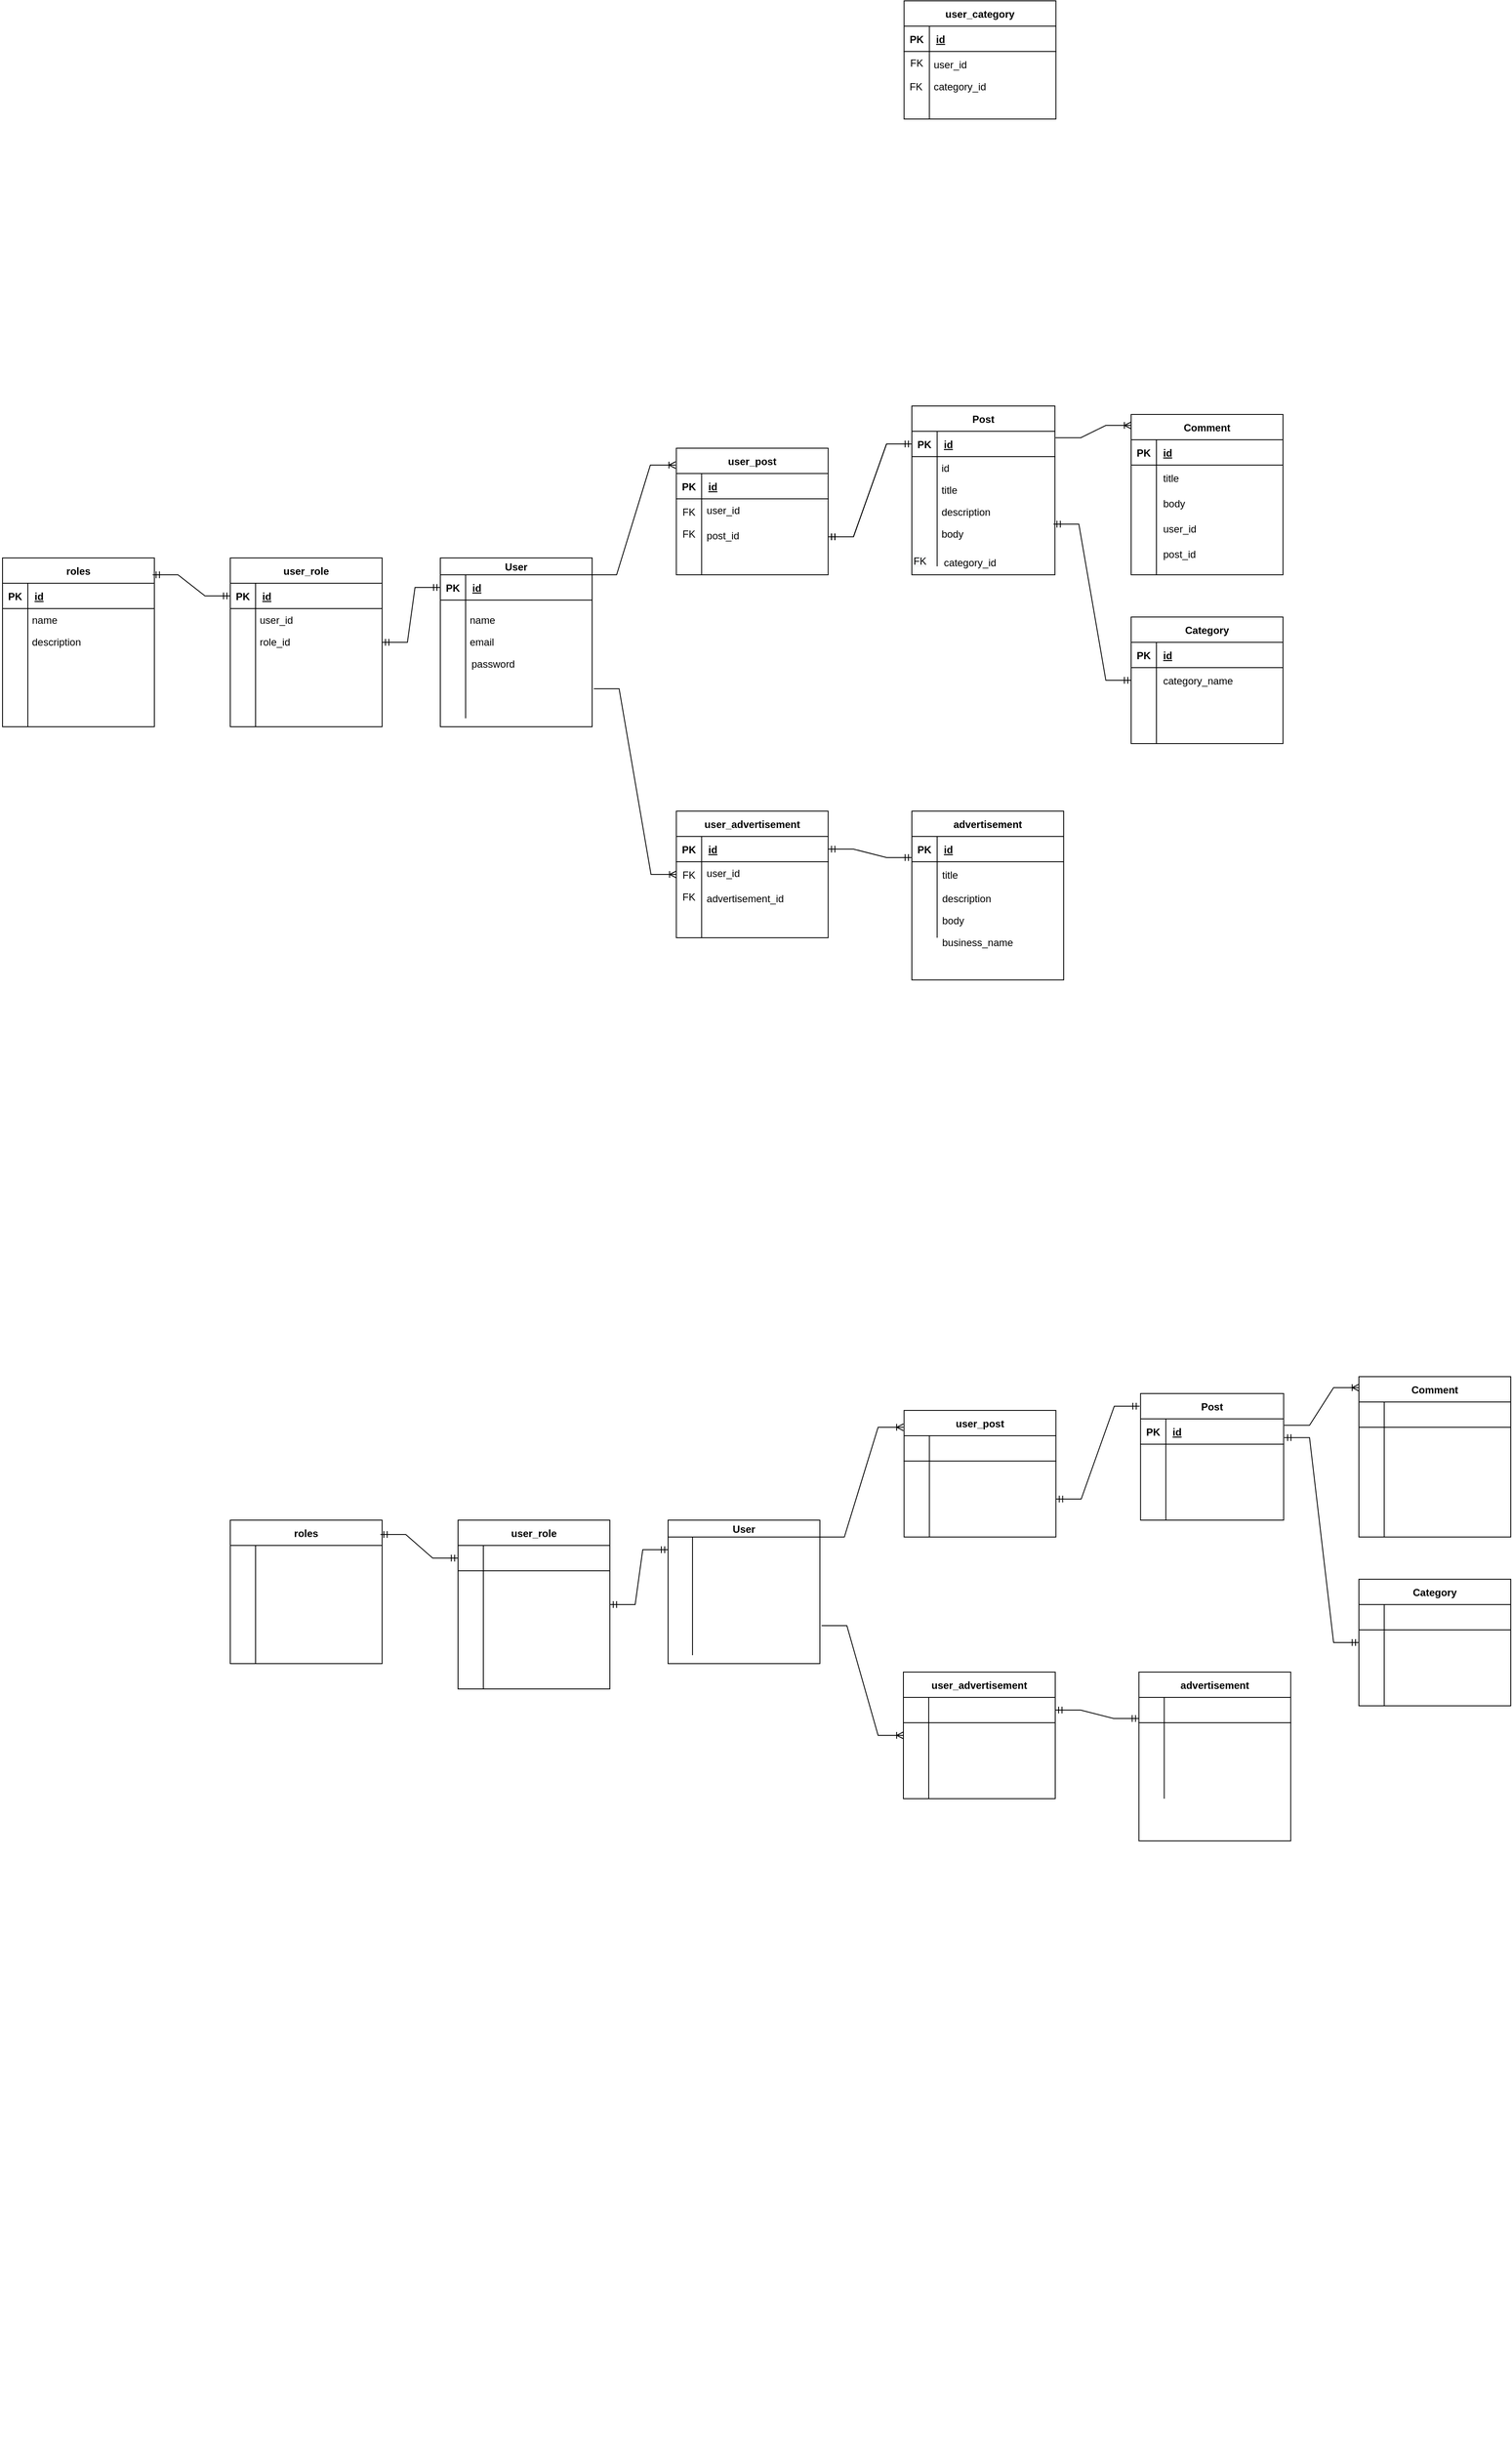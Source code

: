 <mxfile version="17.4.0" type="device"><diagram id="C5RBs43oDa-KdzZeNtuy" name="Page-1"><mxGraphModel dx="3253" dy="2527" grid="1" gridSize="10" guides="1" tooltips="1" connect="1" arrows="1" fold="1" page="1" pageScale="1" pageWidth="827" pageHeight="1169" math="0" shadow="0"><root><mxCell id="WIyWlLk6GJQsqaUBKTNV-0"/><mxCell id="WIyWlLk6GJQsqaUBKTNV-1" parent="WIyWlLk6GJQsqaUBKTNV-0"/><mxCell id="tdaJ55dzC8BW70NEusdq-33" value="" style="group" parent="WIyWlLk6GJQsqaUBKTNV-1" vertex="1" connectable="0"><mxGeometry x="30" y="920" width="189" height="210" as="geometry"/></mxCell><mxCell id="tdaJ55dzC8BW70NEusdq-36" value="" style="group" parent="tdaJ55dzC8BW70NEusdq-33" vertex="1" connectable="0"><mxGeometry x="-31" y="-880" width="191" height="210" as="geometry"/></mxCell><mxCell id="tdaJ55dzC8BW70NEusdq-18" value="User" style="shape=table;startSize=20;container=1;collapsible=1;childLayout=tableLayout;fixedRows=1;rowLines=0;fontStyle=1;align=center;resizeLast=1;" parent="tdaJ55dzC8BW70NEusdq-36" vertex="1"><mxGeometry x="2" width="180" height="200" as="geometry"/></mxCell><mxCell id="tdaJ55dzC8BW70NEusdq-19" value="" style="shape=tableRow;horizontal=0;startSize=0;swimlaneHead=0;swimlaneBody=0;fillColor=none;collapsible=0;dropTarget=0;points=[[0,0.5],[1,0.5]];portConstraint=eastwest;top=0;left=0;right=0;bottom=1;" parent="tdaJ55dzC8BW70NEusdq-18" vertex="1"><mxGeometry y="20" width="180" height="30" as="geometry"/></mxCell><mxCell id="tdaJ55dzC8BW70NEusdq-20" value="PK" style="shape=partialRectangle;connectable=0;fillColor=none;top=0;left=0;bottom=0;right=0;fontStyle=1;overflow=hidden;" parent="tdaJ55dzC8BW70NEusdq-19" vertex="1"><mxGeometry width="30" height="30" as="geometry"><mxRectangle width="30" height="30" as="alternateBounds"/></mxGeometry></mxCell><mxCell id="tdaJ55dzC8BW70NEusdq-21" value="id" style="shape=partialRectangle;connectable=0;fillColor=none;top=0;left=0;bottom=0;right=0;align=left;spacingLeft=6;fontStyle=5;overflow=hidden;" parent="tdaJ55dzC8BW70NEusdq-19" vertex="1"><mxGeometry x="30" width="150" height="30" as="geometry"><mxRectangle width="150" height="30" as="alternateBounds"/></mxGeometry></mxCell><mxCell id="tdaJ55dzC8BW70NEusdq-22" value="" style="shape=tableRow;horizontal=0;startSize=0;swimlaneHead=0;swimlaneBody=0;fillColor=none;collapsible=0;dropTarget=0;points=[[0,0.5],[1,0.5]];portConstraint=eastwest;top=0;left=0;right=0;bottom=0;" parent="tdaJ55dzC8BW70NEusdq-18" vertex="1"><mxGeometry y="50" width="180" height="30" as="geometry"/></mxCell><mxCell id="tdaJ55dzC8BW70NEusdq-23" value="" style="shape=partialRectangle;connectable=0;fillColor=none;top=0;left=0;bottom=0;right=0;editable=1;overflow=hidden;" parent="tdaJ55dzC8BW70NEusdq-22" vertex="1"><mxGeometry width="30" height="30" as="geometry"><mxRectangle width="30" height="30" as="alternateBounds"/></mxGeometry></mxCell><mxCell id="tdaJ55dzC8BW70NEusdq-24" value="" style="shape=partialRectangle;connectable=0;fillColor=none;top=0;left=0;bottom=0;right=0;align=left;spacingLeft=6;overflow=hidden;" parent="tdaJ55dzC8BW70NEusdq-22" vertex="1"><mxGeometry x="30" width="150" height="30" as="geometry"><mxRectangle width="150" height="30" as="alternateBounds"/></mxGeometry></mxCell><mxCell id="tdaJ55dzC8BW70NEusdq-28" value="" style="shape=tableRow;horizontal=0;startSize=0;swimlaneHead=0;swimlaneBody=0;fillColor=none;collapsible=0;dropTarget=0;points=[[0,0.5],[1,0.5]];portConstraint=eastwest;top=0;left=0;right=0;bottom=0;" parent="tdaJ55dzC8BW70NEusdq-18" vertex="1"><mxGeometry y="80" width="180" height="90" as="geometry"/></mxCell><mxCell id="tdaJ55dzC8BW70NEusdq-29" value="" style="shape=partialRectangle;connectable=0;fillColor=none;top=0;left=0;bottom=0;right=0;editable=1;overflow=hidden;" parent="tdaJ55dzC8BW70NEusdq-28" vertex="1"><mxGeometry width="30" height="90" as="geometry"><mxRectangle width="30" height="90" as="alternateBounds"/></mxGeometry></mxCell><mxCell id="tdaJ55dzC8BW70NEusdq-30" value="" style="shape=partialRectangle;connectable=0;fillColor=none;top=0;left=0;bottom=0;right=0;align=left;spacingLeft=6;overflow=hidden;" parent="tdaJ55dzC8BW70NEusdq-28" vertex="1"><mxGeometry x="30" width="150" height="90" as="geometry"><mxRectangle width="150" height="90" as="alternateBounds"/></mxGeometry></mxCell><mxCell id="tdaJ55dzC8BW70NEusdq-25" value="" style="shape=tableRow;horizontal=0;startSize=0;swimlaneHead=0;swimlaneBody=0;fillColor=none;collapsible=0;dropTarget=0;points=[[0,0.5],[1,0.5]];portConstraint=eastwest;top=0;left=0;right=0;bottom=0;" parent="tdaJ55dzC8BW70NEusdq-18" vertex="1"><mxGeometry y="170" width="180" height="20" as="geometry"/></mxCell><mxCell id="tdaJ55dzC8BW70NEusdq-26" value="" style="shape=partialRectangle;connectable=0;fillColor=none;top=0;left=0;bottom=0;right=0;editable=1;overflow=hidden;" parent="tdaJ55dzC8BW70NEusdq-25" vertex="1"><mxGeometry width="30" height="20" as="geometry"><mxRectangle width="30" height="20" as="alternateBounds"/></mxGeometry></mxCell><mxCell id="tdaJ55dzC8BW70NEusdq-27" value="" style="shape=partialRectangle;connectable=0;fillColor=none;top=0;left=0;bottom=0;right=0;align=left;spacingLeft=6;overflow=hidden;" parent="tdaJ55dzC8BW70NEusdq-25" vertex="1"><mxGeometry x="30" width="150" height="20" as="geometry"><mxRectangle width="150" height="20" as="alternateBounds"/></mxGeometry></mxCell><mxCell id="lPncde6TAyD1m9C1xYJm-11" value="name" style="text;align=left;verticalAlign=top;spacingLeft=4;spacingRight=4;overflow=hidden;rotatable=0;points=[[0,0.5],[1,0.5]];portConstraint=eastwest;rounded=0;shadow=0;html=0;" parent="tdaJ55dzC8BW70NEusdq-36" vertex="1"><mxGeometry x="31" y="60" width="149.0" height="26" as="geometry"/></mxCell><mxCell id="lPncde6TAyD1m9C1xYJm-12" value="email" style="text;align=left;verticalAlign=top;spacingLeft=4;spacingRight=4;overflow=hidden;rotatable=0;points=[[0,0.5],[1,0.5]];portConstraint=eastwest;rounded=0;shadow=0;html=0;" parent="tdaJ55dzC8BW70NEusdq-36" vertex="1"><mxGeometry x="31" y="86" width="149.0" height="26" as="geometry"/></mxCell><mxCell id="tdaJ55dzC8BW70NEusdq-31" value="" style="shape=partialRectangle;connectable=0;fillColor=none;top=0;left=0;bottom=0;right=0;fontStyle=0;overflow=hidden;" parent="tdaJ55dzC8BW70NEusdq-36" vertex="1"><mxGeometry x="1" y="162" width="30" height="30" as="geometry"><mxRectangle width="30" height="30" as="alternateBounds"/></mxGeometry></mxCell><mxCell id="tdaJ55dzC8BW70NEusdq-32" value="" style="shape=partialRectangle;connectable=0;fillColor=none;top=0;left=0;bottom=0;right=0;fontStyle=0;overflow=hidden;" parent="tdaJ55dzC8BW70NEusdq-36" vertex="1"><mxGeometry y="138" width="30" height="30" as="geometry"><mxRectangle width="30" height="30" as="alternateBounds"/></mxGeometry></mxCell><mxCell id="tdaJ55dzC8BW70NEusdq-37" style="edgeStyle=orthogonalEdgeStyle;rounded=0;orthogonalLoop=1;jettySize=auto;html=1;exitX=1;exitY=0.5;exitDx=0;exitDy=0;" parent="tdaJ55dzC8BW70NEusdq-36" source="lPncde6TAyD1m9C1xYJm-11" target="lPncde6TAyD1m9C1xYJm-11" edge="1"><mxGeometry relative="1" as="geometry"/></mxCell><mxCell id="zXvcPwxoU2g-V6v_6ZYP-1" value="password" style="text;align=left;verticalAlign=top;spacingLeft=4;spacingRight=4;overflow=hidden;rotatable=0;points=[[0,0.5],[1,0.5]];portConstraint=eastwest;rounded=0;shadow=0;html=0;" parent="tdaJ55dzC8BW70NEusdq-36" vertex="1"><mxGeometry x="33" y="112" width="149.0" height="26" as="geometry"/></mxCell><mxCell id="tdaJ55dzC8BW70NEusdq-129" value="" style="group" parent="WIyWlLk6GJQsqaUBKTNV-1" connectable="0" vertex="1"><mxGeometry x="820" y="-130" width="180" height="240" as="geometry"/></mxCell><mxCell id="tdaJ55dzC8BW70NEusdq-113" value="Comment" style="shape=table;startSize=30;container=1;collapsible=1;childLayout=tableLayout;fixedRows=1;rowLines=0;fontStyle=1;align=center;resizeLast=1;" parent="tdaJ55dzC8BW70NEusdq-129" vertex="1"><mxGeometry width="180" height="190" as="geometry"/></mxCell><mxCell id="tdaJ55dzC8BW70NEusdq-114" value="" style="shape=tableRow;horizontal=0;startSize=0;swimlaneHead=0;swimlaneBody=0;fillColor=none;collapsible=0;dropTarget=0;points=[[0,0.5],[1,0.5]];portConstraint=eastwest;top=0;left=0;right=0;bottom=1;" parent="tdaJ55dzC8BW70NEusdq-113" vertex="1"><mxGeometry y="30" width="180" height="30" as="geometry"/></mxCell><mxCell id="tdaJ55dzC8BW70NEusdq-115" value="PK" style="shape=partialRectangle;connectable=0;fillColor=none;top=0;left=0;bottom=0;right=0;fontStyle=1;overflow=hidden;" parent="tdaJ55dzC8BW70NEusdq-114" vertex="1"><mxGeometry width="30" height="30" as="geometry"><mxRectangle width="30" height="30" as="alternateBounds"/></mxGeometry></mxCell><mxCell id="tdaJ55dzC8BW70NEusdq-116" value="id" style="shape=partialRectangle;connectable=0;fillColor=none;top=0;left=0;bottom=0;right=0;align=left;spacingLeft=6;fontStyle=5;overflow=hidden;" parent="tdaJ55dzC8BW70NEusdq-114" vertex="1"><mxGeometry x="30" width="150" height="30" as="geometry"><mxRectangle width="150" height="30" as="alternateBounds"/></mxGeometry></mxCell><mxCell id="tdaJ55dzC8BW70NEusdq-117" value="" style="shape=tableRow;horizontal=0;startSize=0;swimlaneHead=0;swimlaneBody=0;fillColor=none;collapsible=0;dropTarget=0;points=[[0,0.5],[1,0.5]];portConstraint=eastwest;top=0;left=0;right=0;bottom=0;" parent="tdaJ55dzC8BW70NEusdq-113" vertex="1"><mxGeometry y="60" width="180" height="30" as="geometry"/></mxCell><mxCell id="tdaJ55dzC8BW70NEusdq-118" value="" style="shape=partialRectangle;connectable=0;fillColor=none;top=0;left=0;bottom=0;right=0;editable=1;overflow=hidden;" parent="tdaJ55dzC8BW70NEusdq-117" vertex="1"><mxGeometry width="30" height="30" as="geometry"><mxRectangle width="30" height="30" as="alternateBounds"/></mxGeometry></mxCell><mxCell id="tdaJ55dzC8BW70NEusdq-119" value="title   " style="shape=partialRectangle;connectable=0;fillColor=none;top=0;left=0;bottom=0;right=0;align=left;spacingLeft=6;overflow=hidden;" parent="tdaJ55dzC8BW70NEusdq-117" vertex="1"><mxGeometry x="30" width="150" height="30" as="geometry"><mxRectangle width="150" height="30" as="alternateBounds"/></mxGeometry></mxCell><mxCell id="tdaJ55dzC8BW70NEusdq-120" value="" style="shape=tableRow;horizontal=0;startSize=0;swimlaneHead=0;swimlaneBody=0;fillColor=none;collapsible=0;dropTarget=0;points=[[0,0.5],[1,0.5]];portConstraint=eastwest;top=0;left=0;right=0;bottom=0;" parent="tdaJ55dzC8BW70NEusdq-113" vertex="1"><mxGeometry y="90" width="180" height="30" as="geometry"/></mxCell><mxCell id="tdaJ55dzC8BW70NEusdq-121" value="" style="shape=partialRectangle;connectable=0;fillColor=none;top=0;left=0;bottom=0;right=0;editable=1;overflow=hidden;" parent="tdaJ55dzC8BW70NEusdq-120" vertex="1"><mxGeometry width="30" height="30" as="geometry"><mxRectangle width="30" height="30" as="alternateBounds"/></mxGeometry></mxCell><mxCell id="tdaJ55dzC8BW70NEusdq-122" value="body" style="shape=partialRectangle;connectable=0;fillColor=none;top=0;left=0;bottom=0;right=0;align=left;spacingLeft=6;overflow=hidden;" parent="tdaJ55dzC8BW70NEusdq-120" vertex="1"><mxGeometry x="30" width="150" height="30" as="geometry"><mxRectangle width="150" height="30" as="alternateBounds"/></mxGeometry></mxCell><mxCell id="tdaJ55dzC8BW70NEusdq-123" value="" style="shape=tableRow;horizontal=0;startSize=0;swimlaneHead=0;swimlaneBody=0;fillColor=none;collapsible=0;dropTarget=0;points=[[0,0.5],[1,0.5]];portConstraint=eastwest;top=0;left=0;right=0;bottom=0;" parent="tdaJ55dzC8BW70NEusdq-113" vertex="1"><mxGeometry y="120" width="180" height="70" as="geometry"/></mxCell><mxCell id="tdaJ55dzC8BW70NEusdq-124" value="" style="shape=partialRectangle;connectable=0;fillColor=none;top=0;left=0;bottom=0;right=0;editable=1;overflow=hidden;" parent="tdaJ55dzC8BW70NEusdq-123" vertex="1"><mxGeometry width="30" height="70" as="geometry"><mxRectangle width="30" height="70" as="alternateBounds"/></mxGeometry></mxCell><mxCell id="tdaJ55dzC8BW70NEusdq-125" value="" style="shape=partialRectangle;connectable=0;fillColor=none;top=0;left=0;bottom=0;right=0;align=left;spacingLeft=6;overflow=hidden;" parent="tdaJ55dzC8BW70NEusdq-123" vertex="1"><mxGeometry x="30" width="150" height="70" as="geometry"><mxRectangle width="150" height="70" as="alternateBounds"/></mxGeometry></mxCell><mxCell id="S1a95ReRXEKAuWuuRdFE-61" value="" style="edgeStyle=entityRelationEdgeStyle;fontSize=12;html=1;endArrow=ERoneToMany;rounded=0;exitX=1.004;exitY=0.253;exitDx=0;exitDy=0;exitPerimeter=0;" parent="tdaJ55dzC8BW70NEusdq-129" source="nzWDMQncz5zFzU1A5s-C-72" edge="1"><mxGeometry width="100" height="100" relative="1" as="geometry"><mxPoint x="-100" y="113" as="sourcePoint"/><mxPoint y="13" as="targetPoint"/></mxGeometry></mxCell><mxCell id="S1a95ReRXEKAuWuuRdFE-62" value="user_id" style="shape=partialRectangle;connectable=0;fillColor=none;top=0;left=0;bottom=0;right=0;align=left;spacingLeft=6;overflow=hidden;" parent="tdaJ55dzC8BW70NEusdq-129" vertex="1"><mxGeometry x="30" y="120" width="150" height="30" as="geometry"><mxRectangle width="150" height="30" as="alternateBounds"/></mxGeometry></mxCell><mxCell id="S1a95ReRXEKAuWuuRdFE-63" value="post_id" style="shape=partialRectangle;connectable=0;fillColor=none;top=0;left=0;bottom=0;right=0;align=left;spacingLeft=6;overflow=hidden;" parent="tdaJ55dzC8BW70NEusdq-129" vertex="1"><mxGeometry x="30" y="150" width="150" height="30" as="geometry"><mxRectangle width="150" height="30" as="alternateBounds"/></mxGeometry></mxCell><mxCell id="tdaJ55dzC8BW70NEusdq-130" value="Category" style="shape=table;startSize=30;container=1;collapsible=1;childLayout=tableLayout;fixedRows=1;rowLines=0;fontStyle=1;align=center;resizeLast=1;" parent="WIyWlLk6GJQsqaUBKTNV-1" vertex="1"><mxGeometry x="820" y="110" width="180" height="150" as="geometry"/></mxCell><mxCell id="tdaJ55dzC8BW70NEusdq-131" value="" style="shape=tableRow;horizontal=0;startSize=0;swimlaneHead=0;swimlaneBody=0;fillColor=none;collapsible=0;dropTarget=0;points=[[0,0.5],[1,0.5]];portConstraint=eastwest;top=0;left=0;right=0;bottom=1;" parent="tdaJ55dzC8BW70NEusdq-130" vertex="1"><mxGeometry y="30" width="180" height="30" as="geometry"/></mxCell><mxCell id="tdaJ55dzC8BW70NEusdq-132" value="PK" style="shape=partialRectangle;connectable=0;fillColor=none;top=0;left=0;bottom=0;right=0;fontStyle=1;overflow=hidden;" parent="tdaJ55dzC8BW70NEusdq-131" vertex="1"><mxGeometry width="30" height="30" as="geometry"><mxRectangle width="30" height="30" as="alternateBounds"/></mxGeometry></mxCell><mxCell id="tdaJ55dzC8BW70NEusdq-133" value="id" style="shape=partialRectangle;connectable=0;fillColor=none;top=0;left=0;bottom=0;right=0;align=left;spacingLeft=6;fontStyle=5;overflow=hidden;" parent="tdaJ55dzC8BW70NEusdq-131" vertex="1"><mxGeometry x="30" width="150" height="30" as="geometry"><mxRectangle width="150" height="30" as="alternateBounds"/></mxGeometry></mxCell><mxCell id="tdaJ55dzC8BW70NEusdq-134" value="" style="shape=tableRow;horizontal=0;startSize=0;swimlaneHead=0;swimlaneBody=0;fillColor=none;collapsible=0;dropTarget=0;points=[[0,0.5],[1,0.5]];portConstraint=eastwest;top=0;left=0;right=0;bottom=0;" parent="tdaJ55dzC8BW70NEusdq-130" vertex="1"><mxGeometry y="60" width="180" height="30" as="geometry"/></mxCell><mxCell id="tdaJ55dzC8BW70NEusdq-135" value="" style="shape=partialRectangle;connectable=0;fillColor=none;top=0;left=0;bottom=0;right=0;editable=1;overflow=hidden;" parent="tdaJ55dzC8BW70NEusdq-134" vertex="1"><mxGeometry width="30" height="30" as="geometry"><mxRectangle width="30" height="30" as="alternateBounds"/></mxGeometry></mxCell><mxCell id="tdaJ55dzC8BW70NEusdq-136" value="category_name" style="shape=partialRectangle;connectable=0;fillColor=none;top=0;left=0;bottom=0;right=0;align=left;spacingLeft=6;overflow=hidden;" parent="tdaJ55dzC8BW70NEusdq-134" vertex="1"><mxGeometry x="30" width="150" height="30" as="geometry"><mxRectangle width="150" height="30" as="alternateBounds"/></mxGeometry></mxCell><mxCell id="tdaJ55dzC8BW70NEusdq-137" value="" style="shape=tableRow;horizontal=0;startSize=0;swimlaneHead=0;swimlaneBody=0;fillColor=none;collapsible=0;dropTarget=0;points=[[0,0.5],[1,0.5]];portConstraint=eastwest;top=0;left=0;right=0;bottom=0;" parent="tdaJ55dzC8BW70NEusdq-130" vertex="1"><mxGeometry y="90" width="180" height="30" as="geometry"/></mxCell><mxCell id="tdaJ55dzC8BW70NEusdq-138" value="" style="shape=partialRectangle;connectable=0;fillColor=none;top=0;left=0;bottom=0;right=0;editable=1;overflow=hidden;" parent="tdaJ55dzC8BW70NEusdq-137" vertex="1"><mxGeometry width="30" height="30" as="geometry"><mxRectangle width="30" height="30" as="alternateBounds"/></mxGeometry></mxCell><mxCell id="tdaJ55dzC8BW70NEusdq-139" value="" style="shape=partialRectangle;connectable=0;fillColor=none;top=0;left=0;bottom=0;right=0;align=left;spacingLeft=6;overflow=hidden;" parent="tdaJ55dzC8BW70NEusdq-137" vertex="1"><mxGeometry x="30" width="150" height="30" as="geometry"><mxRectangle width="150" height="30" as="alternateBounds"/></mxGeometry></mxCell><mxCell id="tdaJ55dzC8BW70NEusdq-140" value="" style="shape=tableRow;horizontal=0;startSize=0;swimlaneHead=0;swimlaneBody=0;fillColor=none;collapsible=0;dropTarget=0;points=[[0,0.5],[1,0.5]];portConstraint=eastwest;top=0;left=0;right=0;bottom=0;" parent="tdaJ55dzC8BW70NEusdq-130" vertex="1"><mxGeometry y="120" width="180" height="30" as="geometry"/></mxCell><mxCell id="tdaJ55dzC8BW70NEusdq-141" value="" style="shape=partialRectangle;connectable=0;fillColor=none;top=0;left=0;bottom=0;right=0;editable=1;overflow=hidden;" parent="tdaJ55dzC8BW70NEusdq-140" vertex="1"><mxGeometry width="30" height="30" as="geometry"><mxRectangle width="30" height="30" as="alternateBounds"/></mxGeometry></mxCell><mxCell id="tdaJ55dzC8BW70NEusdq-142" value="" style="shape=partialRectangle;connectable=0;fillColor=none;top=0;left=0;bottom=0;right=0;align=left;spacingLeft=6;overflow=hidden;" parent="tdaJ55dzC8BW70NEusdq-140" vertex="1"><mxGeometry x="30" width="150" height="30" as="geometry"><mxRectangle width="150" height="30" as="alternateBounds"/></mxGeometry></mxCell><mxCell id="3vFFdi8er2SRn26Mqrz6-1" value="" style="edgeStyle=entityRelationEdgeStyle;fontSize=12;html=1;endArrow=ERoneToMany;rounded=0;" parent="WIyWlLk6GJQsqaUBKTNV-1" edge="1"><mxGeometry width="100" height="100" relative="1" as="geometry"><mxPoint x="180" y="60" as="sourcePoint"/><mxPoint x="280" y="-70" as="targetPoint"/></mxGeometry></mxCell><mxCell id="nzWDMQncz5zFzU1A5s-C-0" value="" style="group" parent="WIyWlLk6GJQsqaUBKTNV-1" connectable="0" vertex="1"><mxGeometry x="280.79" y="-90" width="180" height="180" as="geometry"/></mxCell><mxCell id="nzWDMQncz5zFzU1A5s-C-1" value="user_post" style="shape=table;startSize=30;container=1;collapsible=1;childLayout=tableLayout;fixedRows=1;rowLines=0;fontStyle=1;align=center;resizeLast=1;" parent="nzWDMQncz5zFzU1A5s-C-0" vertex="1"><mxGeometry width="180" height="150" as="geometry"/></mxCell><mxCell id="nzWDMQncz5zFzU1A5s-C-2" value="" style="shape=tableRow;horizontal=0;startSize=0;swimlaneHead=0;swimlaneBody=0;fillColor=none;collapsible=0;dropTarget=0;points=[[0,0.5],[1,0.5]];portConstraint=eastwest;top=0;left=0;right=0;bottom=1;" parent="nzWDMQncz5zFzU1A5s-C-1" vertex="1"><mxGeometry y="30" width="180" height="30" as="geometry"/></mxCell><mxCell id="nzWDMQncz5zFzU1A5s-C-3" value="PK" style="shape=partialRectangle;connectable=0;fillColor=none;top=0;left=0;bottom=0;right=0;fontStyle=1;overflow=hidden;" parent="nzWDMQncz5zFzU1A5s-C-2" vertex="1"><mxGeometry width="30" height="30" as="geometry"><mxRectangle width="30" height="30" as="alternateBounds"/></mxGeometry></mxCell><mxCell id="nzWDMQncz5zFzU1A5s-C-4" value="id" style="shape=partialRectangle;connectable=0;fillColor=none;top=0;left=0;bottom=0;right=0;align=left;spacingLeft=6;fontStyle=5;overflow=hidden;" parent="nzWDMQncz5zFzU1A5s-C-2" vertex="1"><mxGeometry x="30" width="150" height="30" as="geometry"><mxRectangle width="150" height="30" as="alternateBounds"/></mxGeometry></mxCell><mxCell id="nzWDMQncz5zFzU1A5s-C-5" value="" style="shape=tableRow;horizontal=0;startSize=0;swimlaneHead=0;swimlaneBody=0;fillColor=none;collapsible=0;dropTarget=0;points=[[0,0.5],[1,0.5]];portConstraint=eastwest;top=0;left=0;right=0;bottom=0;" parent="nzWDMQncz5zFzU1A5s-C-1" vertex="1"><mxGeometry y="60" width="180" height="30" as="geometry"/></mxCell><mxCell id="nzWDMQncz5zFzU1A5s-C-6" value="" style="shape=partialRectangle;connectable=0;fillColor=none;top=0;left=0;bottom=0;right=0;editable=1;overflow=hidden;" parent="nzWDMQncz5zFzU1A5s-C-5" vertex="1"><mxGeometry width="30" height="30" as="geometry"><mxRectangle width="30" height="30" as="alternateBounds"/></mxGeometry></mxCell><mxCell id="nzWDMQncz5zFzU1A5s-C-7" value="" style="shape=partialRectangle;connectable=0;fillColor=none;top=0;left=0;bottom=0;right=0;align=left;spacingLeft=6;overflow=hidden;" parent="nzWDMQncz5zFzU1A5s-C-5" vertex="1"><mxGeometry x="30" width="150" height="30" as="geometry"><mxRectangle width="150" height="30" as="alternateBounds"/></mxGeometry></mxCell><mxCell id="nzWDMQncz5zFzU1A5s-C-8" value="" style="shape=tableRow;horizontal=0;startSize=0;swimlaneHead=0;swimlaneBody=0;fillColor=none;collapsible=0;dropTarget=0;points=[[0,0.5],[1,0.5]];portConstraint=eastwest;top=0;left=0;right=0;bottom=0;" parent="nzWDMQncz5zFzU1A5s-C-1" vertex="1"><mxGeometry y="90" width="180" height="30" as="geometry"/></mxCell><mxCell id="nzWDMQncz5zFzU1A5s-C-9" value="" style="shape=partialRectangle;connectable=0;fillColor=none;top=0;left=0;bottom=0;right=0;editable=1;overflow=hidden;" parent="nzWDMQncz5zFzU1A5s-C-8" vertex="1"><mxGeometry width="30" height="30" as="geometry"><mxRectangle width="30" height="30" as="alternateBounds"/></mxGeometry></mxCell><mxCell id="nzWDMQncz5zFzU1A5s-C-10" value="" style="shape=partialRectangle;connectable=0;fillColor=none;top=0;left=0;bottom=0;right=0;align=left;spacingLeft=6;overflow=hidden;" parent="nzWDMQncz5zFzU1A5s-C-8" vertex="1"><mxGeometry x="30" width="150" height="30" as="geometry"><mxRectangle width="150" height="30" as="alternateBounds"/></mxGeometry></mxCell><mxCell id="nzWDMQncz5zFzU1A5s-C-11" value="" style="shape=tableRow;horizontal=0;startSize=0;swimlaneHead=0;swimlaneBody=0;fillColor=none;collapsible=0;dropTarget=0;points=[[0,0.5],[1,0.5]];portConstraint=eastwest;top=0;left=0;right=0;bottom=0;" parent="nzWDMQncz5zFzU1A5s-C-1" vertex="1"><mxGeometry y="120" width="180" height="30" as="geometry"/></mxCell><mxCell id="nzWDMQncz5zFzU1A5s-C-12" value="" style="shape=partialRectangle;connectable=0;fillColor=none;top=0;left=0;bottom=0;right=0;editable=1;overflow=hidden;" parent="nzWDMQncz5zFzU1A5s-C-11" vertex="1"><mxGeometry width="30" height="30" as="geometry"><mxRectangle width="30" height="30" as="alternateBounds"/></mxGeometry></mxCell><mxCell id="nzWDMQncz5zFzU1A5s-C-13" value="" style="shape=partialRectangle;connectable=0;fillColor=none;top=0;left=0;bottom=0;right=0;align=left;spacingLeft=6;overflow=hidden;" parent="nzWDMQncz5zFzU1A5s-C-11" vertex="1"><mxGeometry x="30" width="150" height="30" as="geometry"><mxRectangle width="150" height="30" as="alternateBounds"/></mxGeometry></mxCell><mxCell id="nzWDMQncz5zFzU1A5s-C-15" value="FK" style="shape=partialRectangle;connectable=0;fillColor=none;top=0;left=0;bottom=0;right=0;fontStyle=0;overflow=hidden;" parent="nzWDMQncz5zFzU1A5s-C-0" vertex="1"><mxGeometry y="86" width="30" height="30" as="geometry"><mxRectangle width="30" height="30" as="alternateBounds"/></mxGeometry></mxCell><mxCell id="nzWDMQncz5zFzU1A5s-C-16" value="FK" style="shape=partialRectangle;connectable=0;fillColor=none;top=0;left=0;bottom=0;right=0;fontStyle=0;overflow=hidden;" parent="nzWDMQncz5zFzU1A5s-C-0" vertex="1"><mxGeometry y="60" width="30" height="30" as="geometry"><mxRectangle width="30" height="30" as="alternateBounds"/></mxGeometry></mxCell><mxCell id="nzWDMQncz5zFzU1A5s-C-17" value="user_id" style="text;align=left;verticalAlign=top;spacingLeft=4;spacingRight=4;overflow=hidden;rotatable=0;points=[[0,0.5],[1,0.5]];portConstraint=eastwest;rounded=0;shadow=0;html=0;" parent="nzWDMQncz5zFzU1A5s-C-0" vertex="1"><mxGeometry x="30" y="60" width="140.79" height="26" as="geometry"/></mxCell><mxCell id="nzWDMQncz5zFzU1A5s-C-20" value="post_id" style="text;align=left;verticalAlign=top;spacingLeft=4;spacingRight=4;overflow=hidden;rotatable=0;points=[[0,0.5],[1,0.5]];portConstraint=eastwest;rounded=0;shadow=0;html=0;" parent="nzWDMQncz5zFzU1A5s-C-0" vertex="1"><mxGeometry x="30" y="90" width="140.79" height="26" as="geometry"/></mxCell><mxCell id="nzWDMQncz5zFzU1A5s-C-23" value="" style="shape=partialRectangle;connectable=0;fillColor=none;top=0;left=0;bottom=0;right=0;fontStyle=0;overflow=hidden;" parent="nzWDMQncz5zFzU1A5s-C-0" vertex="1"><mxGeometry y="134" width="30" height="30" as="geometry"><mxRectangle width="30" height="30" as="alternateBounds"/></mxGeometry></mxCell><mxCell id="nzWDMQncz5zFzU1A5s-C-45" value="user_category" style="shape=table;startSize=30;container=1;collapsible=1;childLayout=tableLayout;fixedRows=1;rowLines=0;fontStyle=1;align=center;resizeLast=1;" parent="WIyWlLk6GJQsqaUBKTNV-1" vertex="1"><mxGeometry x="550.79" y="-620" width="180" height="140" as="geometry"/></mxCell><mxCell id="nzWDMQncz5zFzU1A5s-C-46" value="" style="shape=tableRow;horizontal=0;startSize=0;swimlaneHead=0;swimlaneBody=0;fillColor=none;collapsible=0;dropTarget=0;points=[[0,0.5],[1,0.5]];portConstraint=eastwest;top=0;left=0;right=0;bottom=1;" parent="nzWDMQncz5zFzU1A5s-C-45" vertex="1"><mxGeometry y="30" width="180" height="30" as="geometry"/></mxCell><mxCell id="nzWDMQncz5zFzU1A5s-C-47" value="PK" style="shape=partialRectangle;connectable=0;fillColor=none;top=0;left=0;bottom=0;right=0;fontStyle=1;overflow=hidden;" parent="nzWDMQncz5zFzU1A5s-C-46" vertex="1"><mxGeometry width="30" height="30" as="geometry"><mxRectangle width="30" height="30" as="alternateBounds"/></mxGeometry></mxCell><mxCell id="nzWDMQncz5zFzU1A5s-C-48" value="id" style="shape=partialRectangle;connectable=0;fillColor=none;top=0;left=0;bottom=0;right=0;align=left;spacingLeft=6;fontStyle=5;overflow=hidden;" parent="nzWDMQncz5zFzU1A5s-C-46" vertex="1"><mxGeometry x="30" width="150" height="30" as="geometry"><mxRectangle width="150" height="30" as="alternateBounds"/></mxGeometry></mxCell><mxCell id="nzWDMQncz5zFzU1A5s-C-49" value="" style="shape=tableRow;horizontal=0;startSize=0;swimlaneHead=0;swimlaneBody=0;fillColor=none;collapsible=0;dropTarget=0;points=[[0,0.5],[1,0.5]];portConstraint=eastwest;top=0;left=0;right=0;bottom=0;" parent="nzWDMQncz5zFzU1A5s-C-45" vertex="1"><mxGeometry y="60" width="180" height="30" as="geometry"/></mxCell><mxCell id="nzWDMQncz5zFzU1A5s-C-50" value="" style="shape=partialRectangle;connectable=0;fillColor=none;top=0;left=0;bottom=0;right=0;editable=1;overflow=hidden;" parent="nzWDMQncz5zFzU1A5s-C-49" vertex="1"><mxGeometry width="30" height="30" as="geometry"><mxRectangle width="30" height="30" as="alternateBounds"/></mxGeometry></mxCell><mxCell id="nzWDMQncz5zFzU1A5s-C-51" value="" style="shape=partialRectangle;connectable=0;fillColor=none;top=0;left=0;bottom=0;right=0;align=left;spacingLeft=6;overflow=hidden;" parent="nzWDMQncz5zFzU1A5s-C-49" vertex="1"><mxGeometry x="30" width="150" height="30" as="geometry"><mxRectangle width="150" height="30" as="alternateBounds"/></mxGeometry></mxCell><mxCell id="nzWDMQncz5zFzU1A5s-C-52" value="" style="shape=tableRow;horizontal=0;startSize=0;swimlaneHead=0;swimlaneBody=0;fillColor=none;collapsible=0;dropTarget=0;points=[[0,0.5],[1,0.5]];portConstraint=eastwest;top=0;left=0;right=0;bottom=0;" parent="nzWDMQncz5zFzU1A5s-C-45" vertex="1"><mxGeometry y="90" width="180" height="30" as="geometry"/></mxCell><mxCell id="nzWDMQncz5zFzU1A5s-C-53" value="" style="shape=partialRectangle;connectable=0;fillColor=none;top=0;left=0;bottom=0;right=0;editable=1;overflow=hidden;" parent="nzWDMQncz5zFzU1A5s-C-52" vertex="1"><mxGeometry width="30" height="30" as="geometry"><mxRectangle width="30" height="30" as="alternateBounds"/></mxGeometry></mxCell><mxCell id="nzWDMQncz5zFzU1A5s-C-54" value="" style="shape=partialRectangle;connectable=0;fillColor=none;top=0;left=0;bottom=0;right=0;align=left;spacingLeft=6;overflow=hidden;" parent="nzWDMQncz5zFzU1A5s-C-52" vertex="1"><mxGeometry x="30" width="150" height="30" as="geometry"><mxRectangle width="150" height="30" as="alternateBounds"/></mxGeometry></mxCell><mxCell id="nzWDMQncz5zFzU1A5s-C-55" value="" style="shape=tableRow;horizontal=0;startSize=0;swimlaneHead=0;swimlaneBody=0;fillColor=none;collapsible=0;dropTarget=0;points=[[0,0.5],[1,0.5]];portConstraint=eastwest;top=0;left=0;right=0;bottom=0;" parent="nzWDMQncz5zFzU1A5s-C-45" vertex="1"><mxGeometry y="120" width="180" height="20" as="geometry"/></mxCell><mxCell id="nzWDMQncz5zFzU1A5s-C-56" value="" style="shape=partialRectangle;connectable=0;fillColor=none;top=0;left=0;bottom=0;right=0;editable=1;overflow=hidden;" parent="nzWDMQncz5zFzU1A5s-C-55" vertex="1"><mxGeometry width="30" height="20" as="geometry"><mxRectangle width="30" height="20" as="alternateBounds"/></mxGeometry></mxCell><mxCell id="nzWDMQncz5zFzU1A5s-C-57" value="" style="shape=partialRectangle;connectable=0;fillColor=none;top=0;left=0;bottom=0;right=0;align=left;spacingLeft=6;overflow=hidden;" parent="nzWDMQncz5zFzU1A5s-C-55" vertex="1"><mxGeometry x="30" width="150" height="20" as="geometry"><mxRectangle width="150" height="20" as="alternateBounds"/></mxGeometry></mxCell><mxCell id="nzWDMQncz5zFzU1A5s-C-58" value="FK" style="shape=partialRectangle;connectable=0;fillColor=none;top=0;left=0;bottom=0;right=0;fontStyle=0;overflow=hidden;" parent="WIyWlLk6GJQsqaUBKTNV-1" vertex="1"><mxGeometry x="550" y="-534" width="30" height="30" as="geometry"><mxRectangle width="30" height="30" as="alternateBounds"/></mxGeometry></mxCell><mxCell id="nzWDMQncz5zFzU1A5s-C-59" value="FK" style="shape=partialRectangle;connectable=0;fillColor=none;top=0;left=0;bottom=0;right=0;fontStyle=0;overflow=hidden;" parent="WIyWlLk6GJQsqaUBKTNV-1" vertex="1"><mxGeometry x="550.79" y="-562" width="30" height="30" as="geometry"><mxRectangle width="30" height="30" as="alternateBounds"/></mxGeometry></mxCell><mxCell id="nzWDMQncz5zFzU1A5s-C-60" value="user_id" style="text;align=left;verticalAlign=top;spacingLeft=4;spacingRight=4;overflow=hidden;rotatable=0;points=[[0,0.5],[1,0.5]];portConstraint=eastwest;rounded=0;shadow=0;html=0;" parent="WIyWlLk6GJQsqaUBKTNV-1" vertex="1"><mxGeometry x="580" y="-558" width="140.79" height="26" as="geometry"/></mxCell><mxCell id="nzWDMQncz5zFzU1A5s-C-61" value="category_id" style="text;align=left;verticalAlign=top;spacingLeft=4;spacingRight=4;overflow=hidden;rotatable=0;points=[[0,0.5],[1,0.5]];portConstraint=eastwest;rounded=0;shadow=0;html=0;" parent="WIyWlLk6GJQsqaUBKTNV-1" vertex="1"><mxGeometry x="580" y="-532" width="140.79" height="26" as="geometry"/></mxCell><mxCell id="nzWDMQncz5zFzU1A5s-C-65" value="" style="group" parent="WIyWlLk6GJQsqaUBKTNV-1" connectable="0" vertex="1"><mxGeometry x="560" y="-140" width="180" height="250" as="geometry"/></mxCell><mxCell id="nzWDMQncz5zFzU1A5s-C-66" value="id" style="text;align=left;verticalAlign=top;spacingLeft=4;spacingRight=4;overflow=hidden;rotatable=0;points=[[0,0.5],[1,0.5]];portConstraint=eastwest;" parent="nzWDMQncz5zFzU1A5s-C-65" vertex="1"><mxGeometry x="29.21" y="60" width="140.79" height="26" as="geometry"/></mxCell><mxCell id="nzWDMQncz5zFzU1A5s-C-67" value="title" style="text;align=left;verticalAlign=top;spacingLeft=4;spacingRight=4;overflow=hidden;rotatable=0;points=[[0,0.5],[1,0.5]];portConstraint=eastwest;rounded=0;shadow=0;html=0;" parent="nzWDMQncz5zFzU1A5s-C-65" vertex="1"><mxGeometry x="29.21" y="86" width="140.79" height="26" as="geometry"/></mxCell><mxCell id="nzWDMQncz5zFzU1A5s-C-68" value="description" style="text;align=left;verticalAlign=top;spacingLeft=4;spacingRight=4;overflow=hidden;rotatable=0;points=[[0,0.5],[1,0.5]];portConstraint=eastwest;rounded=0;shadow=0;html=0;" parent="nzWDMQncz5zFzU1A5s-C-65" vertex="1"><mxGeometry x="29.21" y="112" width="140.79" height="26" as="geometry"/></mxCell><mxCell id="nzWDMQncz5zFzU1A5s-C-69" value="body" style="text;align=left;verticalAlign=top;spacingLeft=4;spacingRight=4;overflow=hidden;rotatable=0;points=[[0,0.5],[1,0.5]];portConstraint=eastwest;rounded=0;shadow=0;html=0;" parent="nzWDMQncz5zFzU1A5s-C-65" vertex="1"><mxGeometry x="29.21" y="138" width="140.79" height="26" as="geometry"/></mxCell><mxCell id="nzWDMQncz5zFzU1A5s-C-70" value="" style="group" parent="nzWDMQncz5zFzU1A5s-C-65" connectable="0" vertex="1"><mxGeometry width="180" height="250" as="geometry"/></mxCell><mxCell id="nzWDMQncz5zFzU1A5s-C-71" value="Post" style="shape=table;startSize=30;container=1;collapsible=1;childLayout=tableLayout;fixedRows=1;rowLines=0;fontStyle=1;align=center;resizeLast=1;" parent="nzWDMQncz5zFzU1A5s-C-70" vertex="1"><mxGeometry width="169.63" height="200" as="geometry"/></mxCell><mxCell id="nzWDMQncz5zFzU1A5s-C-72" value="" style="shape=tableRow;horizontal=0;startSize=0;swimlaneHead=0;swimlaneBody=0;fillColor=none;collapsible=0;dropTarget=0;points=[[0,0.5],[1,0.5]];portConstraint=eastwest;top=0;left=0;right=0;bottom=1;" parent="nzWDMQncz5zFzU1A5s-C-71" vertex="1"><mxGeometry y="30" width="169.63" height="30" as="geometry"/></mxCell><mxCell id="nzWDMQncz5zFzU1A5s-C-73" value="PK" style="shape=partialRectangle;connectable=0;fillColor=none;top=0;left=0;bottom=0;right=0;fontStyle=1;overflow=hidden;" parent="nzWDMQncz5zFzU1A5s-C-72" vertex="1"><mxGeometry width="30" height="30" as="geometry"><mxRectangle width="30" height="30" as="alternateBounds"/></mxGeometry></mxCell><mxCell id="nzWDMQncz5zFzU1A5s-C-74" value="id" style="shape=partialRectangle;connectable=0;fillColor=none;top=0;left=0;bottom=0;right=0;align=left;spacingLeft=6;fontStyle=5;overflow=hidden;" parent="nzWDMQncz5zFzU1A5s-C-72" vertex="1"><mxGeometry x="30" width="139.63" height="30" as="geometry"><mxRectangle width="139.63" height="30" as="alternateBounds"/></mxGeometry></mxCell><mxCell id="nzWDMQncz5zFzU1A5s-C-78" value="" style="shape=tableRow;horizontal=0;startSize=0;swimlaneHead=0;swimlaneBody=0;fillColor=none;collapsible=0;dropTarget=0;points=[[0,0.5],[1,0.5]];portConstraint=eastwest;top=0;left=0;right=0;bottom=0;" parent="nzWDMQncz5zFzU1A5s-C-71" vertex="1"><mxGeometry y="60" width="169.63" height="90" as="geometry"/></mxCell><mxCell id="nzWDMQncz5zFzU1A5s-C-79" value="" style="shape=partialRectangle;connectable=0;fillColor=none;top=0;left=0;bottom=0;right=0;editable=1;overflow=hidden;" parent="nzWDMQncz5zFzU1A5s-C-78" vertex="1"><mxGeometry width="30" height="90" as="geometry"><mxRectangle width="30" height="90" as="alternateBounds"/></mxGeometry></mxCell><mxCell id="nzWDMQncz5zFzU1A5s-C-80" value="" style="shape=partialRectangle;connectable=0;fillColor=none;top=0;left=0;bottom=0;right=0;align=left;spacingLeft=6;overflow=hidden;" parent="nzWDMQncz5zFzU1A5s-C-78" vertex="1"><mxGeometry x="30" width="139.63" height="90" as="geometry"><mxRectangle width="139.63" height="90" as="alternateBounds"/></mxGeometry></mxCell><mxCell id="nzWDMQncz5zFzU1A5s-C-81" value="" style="shape=tableRow;horizontal=0;startSize=0;swimlaneHead=0;swimlaneBody=0;fillColor=none;collapsible=0;dropTarget=0;points=[[0,0.5],[1,0.5]];portConstraint=eastwest;top=0;left=0;right=0;bottom=0;" parent="nzWDMQncz5zFzU1A5s-C-71" vertex="1"><mxGeometry y="150" width="169.63" height="40" as="geometry"/></mxCell><mxCell id="nzWDMQncz5zFzU1A5s-C-82" value="" style="shape=partialRectangle;connectable=0;fillColor=none;top=0;left=0;bottom=0;right=0;editable=1;overflow=hidden;" parent="nzWDMQncz5zFzU1A5s-C-81" vertex="1"><mxGeometry width="30" height="40" as="geometry"><mxRectangle width="30" height="40" as="alternateBounds"/></mxGeometry></mxCell><mxCell id="nzWDMQncz5zFzU1A5s-C-83" value="" style="shape=partialRectangle;connectable=0;fillColor=none;top=0;left=0;bottom=0;right=0;align=left;spacingLeft=6;overflow=hidden;" parent="nzWDMQncz5zFzU1A5s-C-81" vertex="1"><mxGeometry x="30" width="139.63" height="40" as="geometry"><mxRectangle width="139.63" height="40" as="alternateBounds"/></mxGeometry></mxCell><mxCell id="nzWDMQncz5zFzU1A5s-C-84" value="" style="shape=partialRectangle;connectable=0;fillColor=none;top=0;left=0;bottom=0;right=0;fontStyle=0;overflow=hidden;" parent="nzWDMQncz5zFzU1A5s-C-70" vertex="1"><mxGeometry y="217" width="30" height="30" as="geometry"><mxRectangle width="30" height="30" as="alternateBounds"/></mxGeometry></mxCell><mxCell id="G6qN-XvCW14Ve2XhTi58-6" value="category_id" style="shape=partialRectangle;connectable=0;fillColor=none;top=0;left=0;bottom=0;right=0;align=left;spacingLeft=6;overflow=hidden;" vertex="1" parent="nzWDMQncz5zFzU1A5s-C-70"><mxGeometry x="30" y="170" width="150" height="30" as="geometry"><mxRectangle width="150" height="30" as="alternateBounds"/></mxGeometry></mxCell><mxCell id="G6qN-XvCW14Ve2XhTi58-4" value="&lt;span style=&quot;color: rgb(0, 0, 0); font-family: helvetica; font-size: 12px; font-style: normal; font-weight: 400; letter-spacing: normal; text-align: center; text-indent: 0px; text-transform: none; word-spacing: 0px; background-color: rgb(248, 249, 250); display: inline; float: none;&quot;&gt;FK&lt;/span&gt;" style="text;whiteSpace=wrap;html=1;" vertex="1" parent="nzWDMQncz5zFzU1A5s-C-70"><mxGeometry y="170" width="40" height="30" as="geometry"/></mxCell><mxCell id="nzWDMQncz5zFzU1A5s-C-85" value="" style="edgeStyle=entityRelationEdgeStyle;fontSize=12;html=1;endArrow=ERmandOne;startArrow=ERmandOne;rounded=0;entryX=0;entryY=0.5;entryDx=0;entryDy=0;exitX=1;exitY=0.5;exitDx=0;exitDy=0;" parent="WIyWlLk6GJQsqaUBKTNV-1" source="nzWDMQncz5zFzU1A5s-C-8" target="nzWDMQncz5zFzU1A5s-C-72" edge="1"><mxGeometry width="100" height="100" relative="1" as="geometry"><mxPoint x="460.79" y="-50" as="sourcePoint"/><mxPoint x="560.79" y="-150" as="targetPoint"/></mxGeometry></mxCell><mxCell id="nzWDMQncz5zFzU1A5s-C-86" value="" style="edgeStyle=entityRelationEdgeStyle;fontSize=12;html=1;endArrow=ERmandOne;startArrow=ERmandOne;rounded=0;entryX=0;entryY=0.5;entryDx=0;entryDy=0;exitX=1;exitY=0.5;exitDx=0;exitDy=0;" parent="WIyWlLk6GJQsqaUBKTNV-1" edge="1"><mxGeometry width="100" height="100" relative="1" as="geometry"><mxPoint x="460.79" y="15" as="sourcePoint"/><mxPoint x="560" y="-95" as="targetPoint"/></mxGeometry></mxCell><mxCell id="S1a95ReRXEKAuWuuRdFE-20" value="" style="group" parent="WIyWlLk6GJQsqaUBKTNV-1" vertex="1" connectable="0"><mxGeometry x="-250" y="40" width="191" height="210" as="geometry"/></mxCell><mxCell id="S1a95ReRXEKAuWuuRdFE-21" value="user_role" style="shape=table;startSize=30;container=1;collapsible=1;childLayout=tableLayout;fixedRows=1;rowLines=0;fontStyle=1;align=center;resizeLast=1;" parent="S1a95ReRXEKAuWuuRdFE-20" vertex="1"><mxGeometry x="2" width="180" height="200" as="geometry"/></mxCell><mxCell id="S1a95ReRXEKAuWuuRdFE-22" value="" style="shape=tableRow;horizontal=0;startSize=0;swimlaneHead=0;swimlaneBody=0;fillColor=none;collapsible=0;dropTarget=0;points=[[0,0.5],[1,0.5]];portConstraint=eastwest;top=0;left=0;right=0;bottom=1;" parent="S1a95ReRXEKAuWuuRdFE-21" vertex="1"><mxGeometry y="30" width="180" height="30" as="geometry"/></mxCell><mxCell id="S1a95ReRXEKAuWuuRdFE-23" value="PK" style="shape=partialRectangle;connectable=0;fillColor=none;top=0;left=0;bottom=0;right=0;fontStyle=1;overflow=hidden;" parent="S1a95ReRXEKAuWuuRdFE-22" vertex="1"><mxGeometry width="30" height="30" as="geometry"><mxRectangle width="30" height="30" as="alternateBounds"/></mxGeometry></mxCell><mxCell id="S1a95ReRXEKAuWuuRdFE-24" value="id" style="shape=partialRectangle;connectable=0;fillColor=none;top=0;left=0;bottom=0;right=0;align=left;spacingLeft=6;fontStyle=5;overflow=hidden;" parent="S1a95ReRXEKAuWuuRdFE-22" vertex="1"><mxGeometry x="30" width="150" height="30" as="geometry"><mxRectangle width="150" height="30" as="alternateBounds"/></mxGeometry></mxCell><mxCell id="S1a95ReRXEKAuWuuRdFE-25" value="" style="shape=tableRow;horizontal=0;startSize=0;swimlaneHead=0;swimlaneBody=0;fillColor=none;collapsible=0;dropTarget=0;points=[[0,0.5],[1,0.5]];portConstraint=eastwest;top=0;left=0;right=0;bottom=0;" parent="S1a95ReRXEKAuWuuRdFE-21" vertex="1"><mxGeometry y="60" width="180" height="30" as="geometry"/></mxCell><mxCell id="S1a95ReRXEKAuWuuRdFE-26" value="" style="shape=partialRectangle;connectable=0;fillColor=none;top=0;left=0;bottom=0;right=0;editable=1;overflow=hidden;" parent="S1a95ReRXEKAuWuuRdFE-25" vertex="1"><mxGeometry width="30" height="30" as="geometry"><mxRectangle width="30" height="30" as="alternateBounds"/></mxGeometry></mxCell><mxCell id="S1a95ReRXEKAuWuuRdFE-27" value="" style="shape=partialRectangle;connectable=0;fillColor=none;top=0;left=0;bottom=0;right=0;align=left;spacingLeft=6;overflow=hidden;" parent="S1a95ReRXEKAuWuuRdFE-25" vertex="1"><mxGeometry x="30" width="150" height="30" as="geometry"><mxRectangle width="150" height="30" as="alternateBounds"/></mxGeometry></mxCell><mxCell id="S1a95ReRXEKAuWuuRdFE-28" value="" style="shape=tableRow;horizontal=0;startSize=0;swimlaneHead=0;swimlaneBody=0;fillColor=none;collapsible=0;dropTarget=0;points=[[0,0.5],[1,0.5]];portConstraint=eastwest;top=0;left=0;right=0;bottom=0;" parent="S1a95ReRXEKAuWuuRdFE-21" vertex="1"><mxGeometry y="90" width="180" height="90" as="geometry"/></mxCell><mxCell id="S1a95ReRXEKAuWuuRdFE-29" value="" style="shape=partialRectangle;connectable=0;fillColor=none;top=0;left=0;bottom=0;right=0;editable=1;overflow=hidden;" parent="S1a95ReRXEKAuWuuRdFE-28" vertex="1"><mxGeometry width="30" height="90" as="geometry"><mxRectangle width="30" height="90" as="alternateBounds"/></mxGeometry></mxCell><mxCell id="S1a95ReRXEKAuWuuRdFE-30" value="" style="shape=partialRectangle;connectable=0;fillColor=none;top=0;left=0;bottom=0;right=0;align=left;spacingLeft=6;overflow=hidden;" parent="S1a95ReRXEKAuWuuRdFE-28" vertex="1"><mxGeometry x="30" width="150" height="90" as="geometry"><mxRectangle width="150" height="90" as="alternateBounds"/></mxGeometry></mxCell><mxCell id="S1a95ReRXEKAuWuuRdFE-31" value="" style="shape=tableRow;horizontal=0;startSize=0;swimlaneHead=0;swimlaneBody=0;fillColor=none;collapsible=0;dropTarget=0;points=[[0,0.5],[1,0.5]];portConstraint=eastwest;top=0;left=0;right=0;bottom=0;" parent="S1a95ReRXEKAuWuuRdFE-21" vertex="1"><mxGeometry y="180" width="180" height="20" as="geometry"/></mxCell><mxCell id="S1a95ReRXEKAuWuuRdFE-32" value="" style="shape=partialRectangle;connectable=0;fillColor=none;top=0;left=0;bottom=0;right=0;editable=1;overflow=hidden;" parent="S1a95ReRXEKAuWuuRdFE-31" vertex="1"><mxGeometry width="30" height="20" as="geometry"><mxRectangle width="30" height="20" as="alternateBounds"/></mxGeometry></mxCell><mxCell id="S1a95ReRXEKAuWuuRdFE-33" value="" style="shape=partialRectangle;connectable=0;fillColor=none;top=0;left=0;bottom=0;right=0;align=left;spacingLeft=6;overflow=hidden;" parent="S1a95ReRXEKAuWuuRdFE-31" vertex="1"><mxGeometry x="30" width="150" height="20" as="geometry"><mxRectangle width="150" height="20" as="alternateBounds"/></mxGeometry></mxCell><mxCell id="S1a95ReRXEKAuWuuRdFE-34" value="user_id" style="text;align=left;verticalAlign=top;spacingLeft=4;spacingRight=4;overflow=hidden;rotatable=0;points=[[0,0.5],[1,0.5]];portConstraint=eastwest;rounded=0;shadow=0;html=0;" parent="S1a95ReRXEKAuWuuRdFE-20" vertex="1"><mxGeometry x="31" y="60" width="149.0" height="26" as="geometry"/></mxCell><mxCell id="S1a95ReRXEKAuWuuRdFE-35" value="role_id" style="text;align=left;verticalAlign=top;spacingLeft=4;spacingRight=4;overflow=hidden;rotatable=0;points=[[0,0.5],[1,0.5]];portConstraint=eastwest;rounded=0;shadow=0;html=0;" parent="S1a95ReRXEKAuWuuRdFE-20" vertex="1"><mxGeometry x="31" y="86" width="149.0" height="26" as="geometry"/></mxCell><mxCell id="S1a95ReRXEKAuWuuRdFE-36" value="" style="shape=partialRectangle;connectable=0;fillColor=none;top=0;left=0;bottom=0;right=0;fontStyle=0;overflow=hidden;" parent="S1a95ReRXEKAuWuuRdFE-20" vertex="1"><mxGeometry x="1" y="162" width="30" height="30" as="geometry"><mxRectangle width="30" height="30" as="alternateBounds"/></mxGeometry></mxCell><mxCell id="S1a95ReRXEKAuWuuRdFE-37" value="" style="shape=partialRectangle;connectable=0;fillColor=none;top=0;left=0;bottom=0;right=0;fontStyle=0;overflow=hidden;" parent="S1a95ReRXEKAuWuuRdFE-20" vertex="1"><mxGeometry y="138" width="30" height="30" as="geometry"><mxRectangle width="30" height="30" as="alternateBounds"/></mxGeometry></mxCell><mxCell id="S1a95ReRXEKAuWuuRdFE-38" style="edgeStyle=orthogonalEdgeStyle;rounded=0;orthogonalLoop=1;jettySize=auto;html=1;exitX=1;exitY=0.5;exitDx=0;exitDy=0;" parent="S1a95ReRXEKAuWuuRdFE-20" source="S1a95ReRXEKAuWuuRdFE-34" target="S1a95ReRXEKAuWuuRdFE-34" edge="1"><mxGeometry relative="1" as="geometry"/></mxCell><mxCell id="S1a95ReRXEKAuWuuRdFE-40" value="" style="group" parent="WIyWlLk6GJQsqaUBKTNV-1" vertex="1" connectable="0"><mxGeometry x="-520" y="40" width="191" height="210" as="geometry"/></mxCell><mxCell id="S1a95ReRXEKAuWuuRdFE-41" value="roles" style="shape=table;startSize=30;container=1;collapsible=1;childLayout=tableLayout;fixedRows=1;rowLines=0;fontStyle=1;align=center;resizeLast=1;" parent="S1a95ReRXEKAuWuuRdFE-40" vertex="1"><mxGeometry x="2" width="180" height="200" as="geometry"/></mxCell><mxCell id="S1a95ReRXEKAuWuuRdFE-42" value="" style="shape=tableRow;horizontal=0;startSize=0;swimlaneHead=0;swimlaneBody=0;fillColor=none;collapsible=0;dropTarget=0;points=[[0,0.5],[1,0.5]];portConstraint=eastwest;top=0;left=0;right=0;bottom=1;" parent="S1a95ReRXEKAuWuuRdFE-41" vertex="1"><mxGeometry y="30" width="180" height="30" as="geometry"/></mxCell><mxCell id="S1a95ReRXEKAuWuuRdFE-43" value="PK" style="shape=partialRectangle;connectable=0;fillColor=none;top=0;left=0;bottom=0;right=0;fontStyle=1;overflow=hidden;" parent="S1a95ReRXEKAuWuuRdFE-42" vertex="1"><mxGeometry width="30" height="30" as="geometry"><mxRectangle width="30" height="30" as="alternateBounds"/></mxGeometry></mxCell><mxCell id="S1a95ReRXEKAuWuuRdFE-44" value="id" style="shape=partialRectangle;connectable=0;fillColor=none;top=0;left=0;bottom=0;right=0;align=left;spacingLeft=6;fontStyle=5;overflow=hidden;" parent="S1a95ReRXEKAuWuuRdFE-42" vertex="1"><mxGeometry x="30" width="150" height="30" as="geometry"><mxRectangle width="150" height="30" as="alternateBounds"/></mxGeometry></mxCell><mxCell id="S1a95ReRXEKAuWuuRdFE-45" value="" style="shape=tableRow;horizontal=0;startSize=0;swimlaneHead=0;swimlaneBody=0;fillColor=none;collapsible=0;dropTarget=0;points=[[0,0.5],[1,0.5]];portConstraint=eastwest;top=0;left=0;right=0;bottom=0;" parent="S1a95ReRXEKAuWuuRdFE-41" vertex="1"><mxGeometry y="60" width="180" height="30" as="geometry"/></mxCell><mxCell id="S1a95ReRXEKAuWuuRdFE-46" value="" style="shape=partialRectangle;connectable=0;fillColor=none;top=0;left=0;bottom=0;right=0;editable=1;overflow=hidden;" parent="S1a95ReRXEKAuWuuRdFE-45" vertex="1"><mxGeometry width="30" height="30" as="geometry"><mxRectangle width="30" height="30" as="alternateBounds"/></mxGeometry></mxCell><mxCell id="S1a95ReRXEKAuWuuRdFE-47" value="" style="shape=partialRectangle;connectable=0;fillColor=none;top=0;left=0;bottom=0;right=0;align=left;spacingLeft=6;overflow=hidden;" parent="S1a95ReRXEKAuWuuRdFE-45" vertex="1"><mxGeometry x="30" width="150" height="30" as="geometry"><mxRectangle width="150" height="30" as="alternateBounds"/></mxGeometry></mxCell><mxCell id="S1a95ReRXEKAuWuuRdFE-48" value="" style="shape=tableRow;horizontal=0;startSize=0;swimlaneHead=0;swimlaneBody=0;fillColor=none;collapsible=0;dropTarget=0;points=[[0,0.5],[1,0.5]];portConstraint=eastwest;top=0;left=0;right=0;bottom=0;" parent="S1a95ReRXEKAuWuuRdFE-41" vertex="1"><mxGeometry y="90" width="180" height="90" as="geometry"/></mxCell><mxCell id="S1a95ReRXEKAuWuuRdFE-49" value="" style="shape=partialRectangle;connectable=0;fillColor=none;top=0;left=0;bottom=0;right=0;editable=1;overflow=hidden;" parent="S1a95ReRXEKAuWuuRdFE-48" vertex="1"><mxGeometry width="30" height="90" as="geometry"><mxRectangle width="30" height="90" as="alternateBounds"/></mxGeometry></mxCell><mxCell id="S1a95ReRXEKAuWuuRdFE-50" value="" style="shape=partialRectangle;connectable=0;fillColor=none;top=0;left=0;bottom=0;right=0;align=left;spacingLeft=6;overflow=hidden;" parent="S1a95ReRXEKAuWuuRdFE-48" vertex="1"><mxGeometry x="30" width="150" height="90" as="geometry"><mxRectangle width="150" height="90" as="alternateBounds"/></mxGeometry></mxCell><mxCell id="S1a95ReRXEKAuWuuRdFE-51" value="" style="shape=tableRow;horizontal=0;startSize=0;swimlaneHead=0;swimlaneBody=0;fillColor=none;collapsible=0;dropTarget=0;points=[[0,0.5],[1,0.5]];portConstraint=eastwest;top=0;left=0;right=0;bottom=0;" parent="S1a95ReRXEKAuWuuRdFE-41" vertex="1"><mxGeometry y="180" width="180" height="20" as="geometry"/></mxCell><mxCell id="S1a95ReRXEKAuWuuRdFE-52" value="" style="shape=partialRectangle;connectable=0;fillColor=none;top=0;left=0;bottom=0;right=0;editable=1;overflow=hidden;" parent="S1a95ReRXEKAuWuuRdFE-51" vertex="1"><mxGeometry width="30" height="20" as="geometry"><mxRectangle width="30" height="20" as="alternateBounds"/></mxGeometry></mxCell><mxCell id="S1a95ReRXEKAuWuuRdFE-53" value="" style="shape=partialRectangle;connectable=0;fillColor=none;top=0;left=0;bottom=0;right=0;align=left;spacingLeft=6;overflow=hidden;" parent="S1a95ReRXEKAuWuuRdFE-51" vertex="1"><mxGeometry x="30" width="150" height="20" as="geometry"><mxRectangle width="150" height="20" as="alternateBounds"/></mxGeometry></mxCell><mxCell id="S1a95ReRXEKAuWuuRdFE-54" value="name" style="text;align=left;verticalAlign=top;spacingLeft=4;spacingRight=4;overflow=hidden;rotatable=0;points=[[0,0.5],[1,0.5]];portConstraint=eastwest;rounded=0;shadow=0;html=0;" parent="S1a95ReRXEKAuWuuRdFE-40" vertex="1"><mxGeometry x="31" y="60" width="149.0" height="26" as="geometry"/></mxCell><mxCell id="S1a95ReRXEKAuWuuRdFE-55" value="description" style="text;align=left;verticalAlign=top;spacingLeft=4;spacingRight=4;overflow=hidden;rotatable=0;points=[[0,0.5],[1,0.5]];portConstraint=eastwest;rounded=0;shadow=0;html=0;" parent="S1a95ReRXEKAuWuuRdFE-40" vertex="1"><mxGeometry x="31" y="86" width="149.0" height="26" as="geometry"/></mxCell><mxCell id="S1a95ReRXEKAuWuuRdFE-56" value="" style="shape=partialRectangle;connectable=0;fillColor=none;top=0;left=0;bottom=0;right=0;fontStyle=0;overflow=hidden;" parent="S1a95ReRXEKAuWuuRdFE-40" vertex="1"><mxGeometry x="1" y="162" width="30" height="30" as="geometry"><mxRectangle width="30" height="30" as="alternateBounds"/></mxGeometry></mxCell><mxCell id="S1a95ReRXEKAuWuuRdFE-57" value="" style="shape=partialRectangle;connectable=0;fillColor=none;top=0;left=0;bottom=0;right=0;fontStyle=0;overflow=hidden;" parent="S1a95ReRXEKAuWuuRdFE-40" vertex="1"><mxGeometry y="138" width="30" height="30" as="geometry"><mxRectangle width="30" height="30" as="alternateBounds"/></mxGeometry></mxCell><mxCell id="S1a95ReRXEKAuWuuRdFE-58" style="edgeStyle=orthogonalEdgeStyle;rounded=0;orthogonalLoop=1;jettySize=auto;html=1;exitX=1;exitY=0.5;exitDx=0;exitDy=0;" parent="S1a95ReRXEKAuWuuRdFE-40" source="S1a95ReRXEKAuWuuRdFE-54" target="S1a95ReRXEKAuWuuRdFE-54" edge="1"><mxGeometry relative="1" as="geometry"/></mxCell><mxCell id="S1a95ReRXEKAuWuuRdFE-59" value="" style="edgeStyle=entityRelationEdgeStyle;fontSize=12;html=1;endArrow=ERmandOne;startArrow=ERmandOne;rounded=0;exitX=0.989;exitY=0.1;exitDx=0;exitDy=0;exitPerimeter=0;" parent="WIyWlLk6GJQsqaUBKTNV-1" source="S1a95ReRXEKAuWuuRdFE-41" target="S1a95ReRXEKAuWuuRdFE-22" edge="1"><mxGeometry width="100" height="100" relative="1" as="geometry"><mxPoint x="-280" y="208" as="sourcePoint"/><mxPoint x="-180" y="108" as="targetPoint"/></mxGeometry></mxCell><mxCell id="S1a95ReRXEKAuWuuRdFE-60" value="" style="edgeStyle=entityRelationEdgeStyle;fontSize=12;html=1;endArrow=ERmandOne;startArrow=ERmandOne;rounded=0;" parent="WIyWlLk6GJQsqaUBKTNV-1" source="S1a95ReRXEKAuWuuRdFE-21" target="tdaJ55dzC8BW70NEusdq-19" edge="1"><mxGeometry width="100" height="100" relative="1" as="geometry"><mxPoint x="-112.0" y="50" as="sourcePoint"/><mxPoint x="-0.02" y="75" as="targetPoint"/></mxGeometry></mxCell><mxCell id="S1a95ReRXEKAuWuuRdFE-64" value="" style="group" parent="WIyWlLk6GJQsqaUBKTNV-1" connectable="0" vertex="1"><mxGeometry x="280.79" y="340" width="180" height="180" as="geometry"/></mxCell><mxCell id="S1a95ReRXEKAuWuuRdFE-65" value="user_advertisement" style="shape=table;startSize=30;container=1;collapsible=1;childLayout=tableLayout;fixedRows=1;rowLines=0;fontStyle=1;align=center;resizeLast=1;" parent="S1a95ReRXEKAuWuuRdFE-64" vertex="1"><mxGeometry width="180" height="150" as="geometry"/></mxCell><mxCell id="S1a95ReRXEKAuWuuRdFE-66" value="" style="shape=tableRow;horizontal=0;startSize=0;swimlaneHead=0;swimlaneBody=0;fillColor=none;collapsible=0;dropTarget=0;points=[[0,0.5],[1,0.5]];portConstraint=eastwest;top=0;left=0;right=0;bottom=1;" parent="S1a95ReRXEKAuWuuRdFE-65" vertex="1"><mxGeometry y="30" width="180" height="30" as="geometry"/></mxCell><mxCell id="S1a95ReRXEKAuWuuRdFE-67" value="PK" style="shape=partialRectangle;connectable=0;fillColor=none;top=0;left=0;bottom=0;right=0;fontStyle=1;overflow=hidden;" parent="S1a95ReRXEKAuWuuRdFE-66" vertex="1"><mxGeometry width="30" height="30" as="geometry"><mxRectangle width="30" height="30" as="alternateBounds"/></mxGeometry></mxCell><mxCell id="S1a95ReRXEKAuWuuRdFE-68" value="id" style="shape=partialRectangle;connectable=0;fillColor=none;top=0;left=0;bottom=0;right=0;align=left;spacingLeft=6;fontStyle=5;overflow=hidden;" parent="S1a95ReRXEKAuWuuRdFE-66" vertex="1"><mxGeometry x="30" width="150" height="30" as="geometry"><mxRectangle width="150" height="30" as="alternateBounds"/></mxGeometry></mxCell><mxCell id="S1a95ReRXEKAuWuuRdFE-69" value="" style="shape=tableRow;horizontal=0;startSize=0;swimlaneHead=0;swimlaneBody=0;fillColor=none;collapsible=0;dropTarget=0;points=[[0,0.5],[1,0.5]];portConstraint=eastwest;top=0;left=0;right=0;bottom=0;" parent="S1a95ReRXEKAuWuuRdFE-65" vertex="1"><mxGeometry y="60" width="180" height="30" as="geometry"/></mxCell><mxCell id="S1a95ReRXEKAuWuuRdFE-70" value="" style="shape=partialRectangle;connectable=0;fillColor=none;top=0;left=0;bottom=0;right=0;editable=1;overflow=hidden;" parent="S1a95ReRXEKAuWuuRdFE-69" vertex="1"><mxGeometry width="30" height="30" as="geometry"><mxRectangle width="30" height="30" as="alternateBounds"/></mxGeometry></mxCell><mxCell id="S1a95ReRXEKAuWuuRdFE-71" value="" style="shape=partialRectangle;connectable=0;fillColor=none;top=0;left=0;bottom=0;right=0;align=left;spacingLeft=6;overflow=hidden;" parent="S1a95ReRXEKAuWuuRdFE-69" vertex="1"><mxGeometry x="30" width="150" height="30" as="geometry"><mxRectangle width="150" height="30" as="alternateBounds"/></mxGeometry></mxCell><mxCell id="S1a95ReRXEKAuWuuRdFE-72" value="" style="shape=tableRow;horizontal=0;startSize=0;swimlaneHead=0;swimlaneBody=0;fillColor=none;collapsible=0;dropTarget=0;points=[[0,0.5],[1,0.5]];portConstraint=eastwest;top=0;left=0;right=0;bottom=0;" parent="S1a95ReRXEKAuWuuRdFE-65" vertex="1"><mxGeometry y="90" width="180" height="30" as="geometry"/></mxCell><mxCell id="S1a95ReRXEKAuWuuRdFE-73" value="" style="shape=partialRectangle;connectable=0;fillColor=none;top=0;left=0;bottom=0;right=0;editable=1;overflow=hidden;" parent="S1a95ReRXEKAuWuuRdFE-72" vertex="1"><mxGeometry width="30" height="30" as="geometry"><mxRectangle width="30" height="30" as="alternateBounds"/></mxGeometry></mxCell><mxCell id="S1a95ReRXEKAuWuuRdFE-74" value="" style="shape=partialRectangle;connectable=0;fillColor=none;top=0;left=0;bottom=0;right=0;align=left;spacingLeft=6;overflow=hidden;" parent="S1a95ReRXEKAuWuuRdFE-72" vertex="1"><mxGeometry x="30" width="150" height="30" as="geometry"><mxRectangle width="150" height="30" as="alternateBounds"/></mxGeometry></mxCell><mxCell id="S1a95ReRXEKAuWuuRdFE-75" value="" style="shape=tableRow;horizontal=0;startSize=0;swimlaneHead=0;swimlaneBody=0;fillColor=none;collapsible=0;dropTarget=0;points=[[0,0.5],[1,0.5]];portConstraint=eastwest;top=0;left=0;right=0;bottom=0;" parent="S1a95ReRXEKAuWuuRdFE-65" vertex="1"><mxGeometry y="120" width="180" height="30" as="geometry"/></mxCell><mxCell id="S1a95ReRXEKAuWuuRdFE-76" value="" style="shape=partialRectangle;connectable=0;fillColor=none;top=0;left=0;bottom=0;right=0;editable=1;overflow=hidden;" parent="S1a95ReRXEKAuWuuRdFE-75" vertex="1"><mxGeometry width="30" height="30" as="geometry"><mxRectangle width="30" height="30" as="alternateBounds"/></mxGeometry></mxCell><mxCell id="S1a95ReRXEKAuWuuRdFE-77" value="" style="shape=partialRectangle;connectable=0;fillColor=none;top=0;left=0;bottom=0;right=0;align=left;spacingLeft=6;overflow=hidden;" parent="S1a95ReRXEKAuWuuRdFE-75" vertex="1"><mxGeometry x="30" width="150" height="30" as="geometry"><mxRectangle width="150" height="30" as="alternateBounds"/></mxGeometry></mxCell><mxCell id="S1a95ReRXEKAuWuuRdFE-78" value="FK" style="shape=partialRectangle;connectable=0;fillColor=none;top=0;left=0;bottom=0;right=0;fontStyle=0;overflow=hidden;" parent="S1a95ReRXEKAuWuuRdFE-64" vertex="1"><mxGeometry y="86" width="30" height="30" as="geometry"><mxRectangle width="30" height="30" as="alternateBounds"/></mxGeometry></mxCell><mxCell id="S1a95ReRXEKAuWuuRdFE-79" value="FK" style="shape=partialRectangle;connectable=0;fillColor=none;top=0;left=0;bottom=0;right=0;fontStyle=0;overflow=hidden;" parent="S1a95ReRXEKAuWuuRdFE-64" vertex="1"><mxGeometry y="60" width="30" height="30" as="geometry"><mxRectangle width="30" height="30" as="alternateBounds"/></mxGeometry></mxCell><mxCell id="S1a95ReRXEKAuWuuRdFE-80" value="user_id" style="text;align=left;verticalAlign=top;spacingLeft=4;spacingRight=4;overflow=hidden;rotatable=0;points=[[0,0.5],[1,0.5]];portConstraint=eastwest;rounded=0;shadow=0;html=0;" parent="S1a95ReRXEKAuWuuRdFE-64" vertex="1"><mxGeometry x="30" y="60" width="140.79" height="26" as="geometry"/></mxCell><mxCell id="S1a95ReRXEKAuWuuRdFE-81" value="advertisement_id" style="text;align=left;verticalAlign=top;spacingLeft=4;spacingRight=4;overflow=hidden;rotatable=0;points=[[0,0.5],[1,0.5]];portConstraint=eastwest;rounded=0;shadow=0;html=0;" parent="S1a95ReRXEKAuWuuRdFE-64" vertex="1"><mxGeometry x="30" y="90" width="140.79" height="26" as="geometry"/></mxCell><mxCell id="S1a95ReRXEKAuWuuRdFE-82" value="" style="shape=partialRectangle;connectable=0;fillColor=none;top=0;left=0;bottom=0;right=0;fontStyle=0;overflow=hidden;" parent="S1a95ReRXEKAuWuuRdFE-64" vertex="1"><mxGeometry y="134" width="30" height="30" as="geometry"><mxRectangle width="30" height="30" as="alternateBounds"/></mxGeometry></mxCell><mxCell id="x0uO-5A7eeuUcq-YK1vO-0" value="" style="edgeStyle=entityRelationEdgeStyle;fontSize=12;html=1;endArrow=ERoneToMany;rounded=0;exitX=1.011;exitY=0.833;exitDx=0;exitDy=0;exitPerimeter=0;" parent="WIyWlLk6GJQsqaUBKTNV-1" source="tdaJ55dzC8BW70NEusdq-28" target="S1a95ReRXEKAuWuuRdFE-65" edge="1"><mxGeometry width="100" height="100" relative="1" as="geometry"><mxPoint x="100" y="430" as="sourcePoint"/><mxPoint x="200" y="300" as="targetPoint"/></mxGeometry></mxCell><mxCell id="x0uO-5A7eeuUcq-YK1vO-18" value="" style="edgeStyle=entityRelationEdgeStyle;fontSize=12;html=1;endArrow=ERmandOne;startArrow=ERmandOne;rounded=0;entryX=0;entryY=0.5;entryDx=0;entryDy=0;" parent="WIyWlLk6GJQsqaUBKTNV-1" source="S1a95ReRXEKAuWuuRdFE-66" edge="1"><mxGeometry width="100" height="100" relative="1" as="geometry"><mxPoint x="460.79" y="390" as="sourcePoint"/><mxPoint x="560" y="395" as="targetPoint"/></mxGeometry></mxCell><mxCell id="x0uO-5A7eeuUcq-YK1vO-19" value="advertisement" style="shape=table;startSize=30;container=1;collapsible=1;childLayout=tableLayout;fixedRows=1;rowLines=0;fontStyle=1;align=center;resizeLast=1;" parent="WIyWlLk6GJQsqaUBKTNV-1" vertex="1"><mxGeometry x="560" y="340" width="180" height="200" as="geometry"/></mxCell><mxCell id="x0uO-5A7eeuUcq-YK1vO-20" value="" style="shape=tableRow;horizontal=0;startSize=0;swimlaneHead=0;swimlaneBody=0;fillColor=none;collapsible=0;dropTarget=0;points=[[0,0.5],[1,0.5]];portConstraint=eastwest;top=0;left=0;right=0;bottom=1;" parent="x0uO-5A7eeuUcq-YK1vO-19" vertex="1"><mxGeometry y="30" width="180" height="30" as="geometry"/></mxCell><mxCell id="x0uO-5A7eeuUcq-YK1vO-21" value="PK" style="shape=partialRectangle;connectable=0;fillColor=none;top=0;left=0;bottom=0;right=0;fontStyle=1;overflow=hidden;" parent="x0uO-5A7eeuUcq-YK1vO-20" vertex="1"><mxGeometry width="30" height="30" as="geometry"><mxRectangle width="30" height="30" as="alternateBounds"/></mxGeometry></mxCell><mxCell id="x0uO-5A7eeuUcq-YK1vO-22" value="id" style="shape=partialRectangle;connectable=0;fillColor=none;top=0;left=0;bottom=0;right=0;align=left;spacingLeft=6;fontStyle=5;overflow=hidden;" parent="x0uO-5A7eeuUcq-YK1vO-20" vertex="1"><mxGeometry x="30" width="150" height="30" as="geometry"><mxRectangle width="150" height="30" as="alternateBounds"/></mxGeometry></mxCell><mxCell id="x0uO-5A7eeuUcq-YK1vO-23" value="" style="shape=tableRow;horizontal=0;startSize=0;swimlaneHead=0;swimlaneBody=0;fillColor=none;collapsible=0;dropTarget=0;points=[[0,0.5],[1,0.5]];portConstraint=eastwest;top=0;left=0;right=0;bottom=0;" parent="x0uO-5A7eeuUcq-YK1vO-19" vertex="1"><mxGeometry y="60" width="180" height="30" as="geometry"/></mxCell><mxCell id="x0uO-5A7eeuUcq-YK1vO-24" value="" style="shape=partialRectangle;connectable=0;fillColor=none;top=0;left=0;bottom=0;right=0;editable=1;overflow=hidden;" parent="x0uO-5A7eeuUcq-YK1vO-23" vertex="1"><mxGeometry width="30" height="30" as="geometry"><mxRectangle width="30" height="30" as="alternateBounds"/></mxGeometry></mxCell><mxCell id="x0uO-5A7eeuUcq-YK1vO-25" value="" style="shape=partialRectangle;connectable=0;fillColor=none;top=0;left=0;bottom=0;right=0;align=left;spacingLeft=6;overflow=hidden;" parent="x0uO-5A7eeuUcq-YK1vO-23" vertex="1"><mxGeometry x="30" width="150" height="30" as="geometry"><mxRectangle width="150" height="30" as="alternateBounds"/></mxGeometry></mxCell><mxCell id="x0uO-5A7eeuUcq-YK1vO-26" value="" style="shape=tableRow;horizontal=0;startSize=0;swimlaneHead=0;swimlaneBody=0;fillColor=none;collapsible=0;dropTarget=0;points=[[0,0.5],[1,0.5]];portConstraint=eastwest;top=0;left=0;right=0;bottom=0;" parent="x0uO-5A7eeuUcq-YK1vO-19" vertex="1"><mxGeometry y="90" width="180" height="30" as="geometry"/></mxCell><mxCell id="x0uO-5A7eeuUcq-YK1vO-27" value="" style="shape=partialRectangle;connectable=0;fillColor=none;top=0;left=0;bottom=0;right=0;editable=1;overflow=hidden;" parent="x0uO-5A7eeuUcq-YK1vO-26" vertex="1"><mxGeometry width="30" height="30" as="geometry"><mxRectangle width="30" height="30" as="alternateBounds"/></mxGeometry></mxCell><mxCell id="x0uO-5A7eeuUcq-YK1vO-28" value="" style="shape=partialRectangle;connectable=0;fillColor=none;top=0;left=0;bottom=0;right=0;align=left;spacingLeft=6;overflow=hidden;" parent="x0uO-5A7eeuUcq-YK1vO-26" vertex="1"><mxGeometry x="30" width="150" height="30" as="geometry"><mxRectangle width="150" height="30" as="alternateBounds"/></mxGeometry></mxCell><mxCell id="x0uO-5A7eeuUcq-YK1vO-29" value="" style="shape=tableRow;horizontal=0;startSize=0;swimlaneHead=0;swimlaneBody=0;fillColor=none;collapsible=0;dropTarget=0;points=[[0,0.5],[1,0.5]];portConstraint=eastwest;top=0;left=0;right=0;bottom=0;" parent="x0uO-5A7eeuUcq-YK1vO-19" vertex="1"><mxGeometry y="120" width="180" height="30" as="geometry"/></mxCell><mxCell id="x0uO-5A7eeuUcq-YK1vO-30" value="" style="shape=partialRectangle;connectable=0;fillColor=none;top=0;left=0;bottom=0;right=0;editable=1;overflow=hidden;" parent="x0uO-5A7eeuUcq-YK1vO-29" vertex="1"><mxGeometry width="30" height="30" as="geometry"><mxRectangle width="30" height="30" as="alternateBounds"/></mxGeometry></mxCell><mxCell id="x0uO-5A7eeuUcq-YK1vO-31" value="" style="shape=partialRectangle;connectable=0;fillColor=none;top=0;left=0;bottom=0;right=0;align=left;spacingLeft=6;overflow=hidden;" parent="x0uO-5A7eeuUcq-YK1vO-29" vertex="1"><mxGeometry x="30" width="150" height="30" as="geometry"><mxRectangle width="150" height="30" as="alternateBounds"/></mxGeometry></mxCell><mxCell id="x0uO-5A7eeuUcq-YK1vO-32" value="title" style="text;align=left;verticalAlign=top;spacingLeft=4;spacingRight=4;overflow=hidden;rotatable=0;points=[[0,0.5],[1,0.5]];portConstraint=eastwest;rounded=0;shadow=0;html=0;" parent="WIyWlLk6GJQsqaUBKTNV-1" vertex="1"><mxGeometry x="590" y="402" width="140.79" height="26" as="geometry"/></mxCell><mxCell id="x0uO-5A7eeuUcq-YK1vO-33" value="description" style="text;align=left;verticalAlign=top;spacingLeft=4;spacingRight=4;overflow=hidden;rotatable=0;points=[[0,0.5],[1,0.5]];portConstraint=eastwest;rounded=0;shadow=0;html=0;" parent="WIyWlLk6GJQsqaUBKTNV-1" vertex="1"><mxGeometry x="590" y="430" width="140.79" height="26" as="geometry"/></mxCell><mxCell id="x0uO-5A7eeuUcq-YK1vO-34" value="body" style="text;align=left;verticalAlign=top;spacingLeft=4;spacingRight=4;overflow=hidden;rotatable=0;points=[[0,0.5],[1,0.5]];portConstraint=eastwest;rounded=0;shadow=0;html=0;" parent="WIyWlLk6GJQsqaUBKTNV-1" vertex="1"><mxGeometry x="590" y="456" width="140.79" height="26" as="geometry"/></mxCell><mxCell id="x0uO-5A7eeuUcq-YK1vO-35" value="business_name" style="text;align=left;verticalAlign=top;spacingLeft=4;spacingRight=4;overflow=hidden;rotatable=0;points=[[0,0.5],[1,0.5]];portConstraint=eastwest;rounded=0;shadow=0;html=0;" parent="WIyWlLk6GJQsqaUBKTNV-1" vertex="1"><mxGeometry x="590" y="482" width="140.79" height="26" as="geometry"/></mxCell><mxCell id="G6qN-XvCW14Ve2XhTi58-1" value="" style="edgeStyle=entityRelationEdgeStyle;fontSize=12;html=1;endArrow=ERmandOne;startArrow=ERmandOne;rounded=0;exitX=1;exitY=0.5;exitDx=0;exitDy=0;" edge="1" parent="WIyWlLk6GJQsqaUBKTNV-1" target="tdaJ55dzC8BW70NEusdq-130"><mxGeometry width="100" height="100" relative="1" as="geometry"><mxPoint x="728" as="sourcePoint"/><mxPoint x="827.21" y="-110" as="targetPoint"/></mxGeometry></mxCell><mxCell id="G6qN-XvCW14Ve2XhTi58-2" value="&#10;&#10;&lt;span style=&quot;color: rgb(0, 0, 0); font-family: helvetica; font-size: 12px; font-style: normal; font-weight: 400; letter-spacing: normal; text-align: center; text-indent: 0px; text-transform: none; word-spacing: 0px; background-color: rgb(248, 249, 250); display: inline; float: none;&quot;&gt;FK&lt;/span&gt;&#10;&#10;" style="shape=partialRectangle;connectable=0;fillColor=none;top=0;left=0;bottom=0;right=0;align=left;spacingLeft=6;overflow=hidden;" vertex="1" parent="WIyWlLk6GJQsqaUBKTNV-1"><mxGeometry x="850" y="200" width="150" height="30" as="geometry"><mxRectangle width="150" height="30" as="alternateBounds"/></mxGeometry></mxCell><mxCell id="G6qN-XvCW14Ve2XhTi58-5" value="" style="shape=partialRectangle;connectable=0;fillColor=none;top=0;left=0;bottom=0;right=0;align=left;spacingLeft=6;overflow=hidden;" vertex="1" parent="WIyWlLk6GJQsqaUBKTNV-1"><mxGeometry x="850" y="190" width="150" height="30" as="geometry"><mxRectangle width="150" height="30" as="alternateBounds"/></mxGeometry></mxCell><mxCell id="G6qN-XvCW14Ve2XhTi58-197" value="" style="group" vertex="1" connectable="0" parent="WIyWlLk6GJQsqaUBKTNV-1"><mxGeometry x="300" y="2060" width="189" height="210" as="geometry"/></mxCell><mxCell id="G6qN-XvCW14Ve2XhTi58-198" value="" style="group" vertex="1" connectable="0" parent="G6qN-XvCW14Ve2XhTi58-197"><mxGeometry x="-31" y="-880" width="191" height="210" as="geometry"/></mxCell><mxCell id="G6qN-XvCW14Ve2XhTi58-199" value="User" style="shape=table;startSize=20;container=1;collapsible=1;childLayout=tableLayout;fixedRows=1;rowLines=0;fontStyle=1;align=center;resizeLast=1;" vertex="1" parent="G6qN-XvCW14Ve2XhTi58-198"><mxGeometry x="2" width="180" height="170" as="geometry"/></mxCell><mxCell id="G6qN-XvCW14Ve2XhTi58-203" value="" style="shape=tableRow;horizontal=0;startSize=0;swimlaneHead=0;swimlaneBody=0;fillColor=none;collapsible=0;dropTarget=0;points=[[0,0.5],[1,0.5]];portConstraint=eastwest;top=0;left=0;right=0;bottom=0;" vertex="1" parent="G6qN-XvCW14Ve2XhTi58-199"><mxGeometry y="20" width="180" height="30" as="geometry"/></mxCell><mxCell id="G6qN-XvCW14Ve2XhTi58-204" value="" style="shape=partialRectangle;connectable=0;fillColor=none;top=0;left=0;bottom=0;right=0;editable=1;overflow=hidden;" vertex="1" parent="G6qN-XvCW14Ve2XhTi58-203"><mxGeometry width="29" height="30" as="geometry"><mxRectangle width="29" height="30" as="alternateBounds"/></mxGeometry></mxCell><mxCell id="G6qN-XvCW14Ve2XhTi58-205" value="" style="shape=partialRectangle;connectable=0;fillColor=none;top=0;left=0;bottom=0;right=0;align=left;spacingLeft=6;overflow=hidden;" vertex="1" parent="G6qN-XvCW14Ve2XhTi58-203"><mxGeometry x="29" width="151" height="30" as="geometry"><mxRectangle width="151" height="30" as="alternateBounds"/></mxGeometry></mxCell><mxCell id="G6qN-XvCW14Ve2XhTi58-206" value="" style="shape=tableRow;horizontal=0;startSize=0;swimlaneHead=0;swimlaneBody=0;fillColor=none;collapsible=0;dropTarget=0;points=[[0,0.5],[1,0.5]];portConstraint=eastwest;top=0;left=0;right=0;bottom=0;" vertex="1" parent="G6qN-XvCW14Ve2XhTi58-199"><mxGeometry y="50" width="180" height="90" as="geometry"/></mxCell><mxCell id="G6qN-XvCW14Ve2XhTi58-207" value="" style="shape=partialRectangle;connectable=0;fillColor=none;top=0;left=0;bottom=0;right=0;editable=1;overflow=hidden;" vertex="1" parent="G6qN-XvCW14Ve2XhTi58-206"><mxGeometry width="29" height="90" as="geometry"><mxRectangle width="29" height="90" as="alternateBounds"/></mxGeometry></mxCell><mxCell id="G6qN-XvCW14Ve2XhTi58-208" value="" style="shape=partialRectangle;connectable=0;fillColor=none;top=0;left=0;bottom=0;right=0;align=left;spacingLeft=6;overflow=hidden;" vertex="1" parent="G6qN-XvCW14Ve2XhTi58-206"><mxGeometry x="29" width="151" height="90" as="geometry"><mxRectangle width="151" height="90" as="alternateBounds"/></mxGeometry></mxCell><mxCell id="G6qN-XvCW14Ve2XhTi58-209" value="" style="shape=tableRow;horizontal=0;startSize=0;swimlaneHead=0;swimlaneBody=0;fillColor=none;collapsible=0;dropTarget=0;points=[[0,0.5],[1,0.5]];portConstraint=eastwest;top=0;left=0;right=0;bottom=0;" vertex="1" parent="G6qN-XvCW14Ve2XhTi58-199"><mxGeometry y="140" width="180" height="20" as="geometry"/></mxCell><mxCell id="G6qN-XvCW14Ve2XhTi58-210" value="" style="shape=partialRectangle;connectable=0;fillColor=none;top=0;left=0;bottom=0;right=0;editable=1;overflow=hidden;" vertex="1" parent="G6qN-XvCW14Ve2XhTi58-209"><mxGeometry width="29" height="20" as="geometry"><mxRectangle width="29" height="20" as="alternateBounds"/></mxGeometry></mxCell><mxCell id="G6qN-XvCW14Ve2XhTi58-211" value="" style="shape=partialRectangle;connectable=0;fillColor=none;top=0;left=0;bottom=0;right=0;align=left;spacingLeft=6;overflow=hidden;" vertex="1" parent="G6qN-XvCW14Ve2XhTi58-209"><mxGeometry x="29" width="151" height="20" as="geometry"><mxRectangle width="151" height="20" as="alternateBounds"/></mxGeometry></mxCell><mxCell id="G6qN-XvCW14Ve2XhTi58-214" value="" style="shape=partialRectangle;connectable=0;fillColor=none;top=0;left=0;bottom=0;right=0;fontStyle=0;overflow=hidden;" vertex="1" parent="G6qN-XvCW14Ve2XhTi58-198"><mxGeometry x="1" y="162" width="30" height="30" as="geometry"><mxRectangle width="30" height="30" as="alternateBounds"/></mxGeometry></mxCell><mxCell id="G6qN-XvCW14Ve2XhTi58-215" value="" style="shape=partialRectangle;connectable=0;fillColor=none;top=0;left=0;bottom=0;right=0;fontStyle=0;overflow=hidden;" vertex="1" parent="G6qN-XvCW14Ve2XhTi58-198"><mxGeometry y="138" width="30" height="30" as="geometry"><mxRectangle width="30" height="30" as="alternateBounds"/></mxGeometry></mxCell><mxCell id="G6qN-XvCW14Ve2XhTi58-216" style="edgeStyle=orthogonalEdgeStyle;rounded=0;orthogonalLoop=1;jettySize=auto;html=1;exitX=1;exitY=0.5;exitDx=0;exitDy=0;" edge="1" parent="G6qN-XvCW14Ve2XhTi58-198"><mxGeometry relative="1" as="geometry"><mxPoint x="180" y="73" as="sourcePoint"/><mxPoint x="180" y="73" as="targetPoint"/></mxGeometry></mxCell><mxCell id="G6qN-XvCW14Ve2XhTi58-218" value="" style="group" connectable="0" vertex="1" parent="WIyWlLk6GJQsqaUBKTNV-1"><mxGeometry x="1090" y="1010" width="180" height="240" as="geometry"/></mxCell><mxCell id="G6qN-XvCW14Ve2XhTi58-219" value="Comment" style="shape=table;startSize=30;container=1;collapsible=1;childLayout=tableLayout;fixedRows=1;rowLines=0;fontStyle=1;align=center;resizeLast=1;" vertex="1" parent="G6qN-XvCW14Ve2XhTi58-218"><mxGeometry width="180" height="190" as="geometry"/></mxCell><mxCell id="G6qN-XvCW14Ve2XhTi58-220" value="" style="shape=tableRow;horizontal=0;startSize=0;swimlaneHead=0;swimlaneBody=0;fillColor=none;collapsible=0;dropTarget=0;points=[[0,0.5],[1,0.5]];portConstraint=eastwest;top=0;left=0;right=0;bottom=1;" vertex="1" parent="G6qN-XvCW14Ve2XhTi58-219"><mxGeometry y="30" width="180" height="30" as="geometry"/></mxCell><mxCell id="G6qN-XvCW14Ve2XhTi58-221" value="" style="shape=partialRectangle;connectable=0;fillColor=none;top=0;left=0;bottom=0;right=0;fontStyle=1;overflow=hidden;" vertex="1" parent="G6qN-XvCW14Ve2XhTi58-220"><mxGeometry width="30" height="30" as="geometry"><mxRectangle width="30" height="30" as="alternateBounds"/></mxGeometry></mxCell><mxCell id="G6qN-XvCW14Ve2XhTi58-222" value="" style="shape=partialRectangle;connectable=0;fillColor=none;top=0;left=0;bottom=0;right=0;align=left;spacingLeft=6;fontStyle=5;overflow=hidden;" vertex="1" parent="G6qN-XvCW14Ve2XhTi58-220"><mxGeometry x="30" width="150" height="30" as="geometry"><mxRectangle width="150" height="30" as="alternateBounds"/></mxGeometry></mxCell><mxCell id="G6qN-XvCW14Ve2XhTi58-223" value="" style="shape=tableRow;horizontal=0;startSize=0;swimlaneHead=0;swimlaneBody=0;fillColor=none;collapsible=0;dropTarget=0;points=[[0,0.5],[1,0.5]];portConstraint=eastwest;top=0;left=0;right=0;bottom=0;" vertex="1" parent="G6qN-XvCW14Ve2XhTi58-219"><mxGeometry y="60" width="180" height="30" as="geometry"/></mxCell><mxCell id="G6qN-XvCW14Ve2XhTi58-224" value="" style="shape=partialRectangle;connectable=0;fillColor=none;top=0;left=0;bottom=0;right=0;editable=1;overflow=hidden;" vertex="1" parent="G6qN-XvCW14Ve2XhTi58-223"><mxGeometry width="30" height="30" as="geometry"><mxRectangle width="30" height="30" as="alternateBounds"/></mxGeometry></mxCell><mxCell id="G6qN-XvCW14Ve2XhTi58-225" value="" style="shape=partialRectangle;connectable=0;fillColor=none;top=0;left=0;bottom=0;right=0;align=left;spacingLeft=6;overflow=hidden;" vertex="1" parent="G6qN-XvCW14Ve2XhTi58-223"><mxGeometry x="30" width="150" height="30" as="geometry"><mxRectangle width="150" height="30" as="alternateBounds"/></mxGeometry></mxCell><mxCell id="G6qN-XvCW14Ve2XhTi58-226" value="" style="shape=tableRow;horizontal=0;startSize=0;swimlaneHead=0;swimlaneBody=0;fillColor=none;collapsible=0;dropTarget=0;points=[[0,0.5],[1,0.5]];portConstraint=eastwest;top=0;left=0;right=0;bottom=0;" vertex="1" parent="G6qN-XvCW14Ve2XhTi58-219"><mxGeometry y="90" width="180" height="30" as="geometry"/></mxCell><mxCell id="G6qN-XvCW14Ve2XhTi58-227" value="" style="shape=partialRectangle;connectable=0;fillColor=none;top=0;left=0;bottom=0;right=0;editable=1;overflow=hidden;" vertex="1" parent="G6qN-XvCW14Ve2XhTi58-226"><mxGeometry width="30" height="30" as="geometry"><mxRectangle width="30" height="30" as="alternateBounds"/></mxGeometry></mxCell><mxCell id="G6qN-XvCW14Ve2XhTi58-228" value="" style="shape=partialRectangle;connectable=0;fillColor=none;top=0;left=0;bottom=0;right=0;align=left;spacingLeft=6;overflow=hidden;" vertex="1" parent="G6qN-XvCW14Ve2XhTi58-226"><mxGeometry x="30" width="150" height="30" as="geometry"><mxRectangle width="150" height="30" as="alternateBounds"/></mxGeometry></mxCell><mxCell id="G6qN-XvCW14Ve2XhTi58-229" value="" style="shape=tableRow;horizontal=0;startSize=0;swimlaneHead=0;swimlaneBody=0;fillColor=none;collapsible=0;dropTarget=0;points=[[0,0.5],[1,0.5]];portConstraint=eastwest;top=0;left=0;right=0;bottom=0;" vertex="1" parent="G6qN-XvCW14Ve2XhTi58-219"><mxGeometry y="120" width="180" height="70" as="geometry"/></mxCell><mxCell id="G6qN-XvCW14Ve2XhTi58-230" value="" style="shape=partialRectangle;connectable=0;fillColor=none;top=0;left=0;bottom=0;right=0;editable=1;overflow=hidden;" vertex="1" parent="G6qN-XvCW14Ve2XhTi58-229"><mxGeometry width="30" height="70" as="geometry"><mxRectangle width="30" height="70" as="alternateBounds"/></mxGeometry></mxCell><mxCell id="G6qN-XvCW14Ve2XhTi58-231" value="" style="shape=partialRectangle;connectable=0;fillColor=none;top=0;left=0;bottom=0;right=0;align=left;spacingLeft=6;overflow=hidden;" vertex="1" parent="G6qN-XvCW14Ve2XhTi58-229"><mxGeometry x="30" width="150" height="70" as="geometry"><mxRectangle width="150" height="70" as="alternateBounds"/></mxGeometry></mxCell><mxCell id="G6qN-XvCW14Ve2XhTi58-232" value="" style="edgeStyle=entityRelationEdgeStyle;fontSize=12;html=1;endArrow=ERoneToMany;rounded=0;exitX=1.004;exitY=0.253;exitDx=0;exitDy=0;exitPerimeter=0;" edge="1" parent="G6qN-XvCW14Ve2XhTi58-218" source="G6qN-XvCW14Ve2XhTi58-292"><mxGeometry width="100" height="100" relative="1" as="geometry"><mxPoint x="-100" y="113" as="sourcePoint"/><mxPoint y="13" as="targetPoint"/></mxGeometry></mxCell><mxCell id="G6qN-XvCW14Ve2XhTi58-234" value="" style="shape=partialRectangle;connectable=0;fillColor=none;top=0;left=0;bottom=0;right=0;align=left;spacingLeft=6;overflow=hidden;" vertex="1" parent="G6qN-XvCW14Ve2XhTi58-218"><mxGeometry x="30" y="150" width="150" height="30" as="geometry"><mxRectangle width="150" height="30" as="alternateBounds"/></mxGeometry></mxCell><mxCell id="G6qN-XvCW14Ve2XhTi58-235" value="Category" style="shape=table;startSize=30;container=1;collapsible=1;childLayout=tableLayout;fixedRows=1;rowLines=0;fontStyle=1;align=center;resizeLast=1;" vertex="1" parent="WIyWlLk6GJQsqaUBKTNV-1"><mxGeometry x="1090" y="1250" width="180" height="150" as="geometry"/></mxCell><mxCell id="G6qN-XvCW14Ve2XhTi58-236" value="" style="shape=tableRow;horizontal=0;startSize=0;swimlaneHead=0;swimlaneBody=0;fillColor=none;collapsible=0;dropTarget=0;points=[[0,0.5],[1,0.5]];portConstraint=eastwest;top=0;left=0;right=0;bottom=1;" vertex="1" parent="G6qN-XvCW14Ve2XhTi58-235"><mxGeometry y="30" width="180" height="30" as="geometry"/></mxCell><mxCell id="G6qN-XvCW14Ve2XhTi58-237" value="" style="shape=partialRectangle;connectable=0;fillColor=none;top=0;left=0;bottom=0;right=0;fontStyle=1;overflow=hidden;" vertex="1" parent="G6qN-XvCW14Ve2XhTi58-236"><mxGeometry width="30" height="30" as="geometry"><mxRectangle width="30" height="30" as="alternateBounds"/></mxGeometry></mxCell><mxCell id="G6qN-XvCW14Ve2XhTi58-238" value="" style="shape=partialRectangle;connectable=0;fillColor=none;top=0;left=0;bottom=0;right=0;align=left;spacingLeft=6;fontStyle=5;overflow=hidden;" vertex="1" parent="G6qN-XvCW14Ve2XhTi58-236"><mxGeometry x="30" width="150" height="30" as="geometry"><mxRectangle width="150" height="30" as="alternateBounds"/></mxGeometry></mxCell><mxCell id="G6qN-XvCW14Ve2XhTi58-239" value="" style="shape=tableRow;horizontal=0;startSize=0;swimlaneHead=0;swimlaneBody=0;fillColor=none;collapsible=0;dropTarget=0;points=[[0,0.5],[1,0.5]];portConstraint=eastwest;top=0;left=0;right=0;bottom=0;" vertex="1" parent="G6qN-XvCW14Ve2XhTi58-235"><mxGeometry y="60" width="180" height="30" as="geometry"/></mxCell><mxCell id="G6qN-XvCW14Ve2XhTi58-240" value="" style="shape=partialRectangle;connectable=0;fillColor=none;top=0;left=0;bottom=0;right=0;editable=1;overflow=hidden;" vertex="1" parent="G6qN-XvCW14Ve2XhTi58-239"><mxGeometry width="30" height="30" as="geometry"><mxRectangle width="30" height="30" as="alternateBounds"/></mxGeometry></mxCell><mxCell id="G6qN-XvCW14Ve2XhTi58-241" value="" style="shape=partialRectangle;connectable=0;fillColor=none;top=0;left=0;bottom=0;right=0;align=left;spacingLeft=6;overflow=hidden;" vertex="1" parent="G6qN-XvCW14Ve2XhTi58-239"><mxGeometry x="30" width="150" height="30" as="geometry"><mxRectangle width="150" height="30" as="alternateBounds"/></mxGeometry></mxCell><mxCell id="G6qN-XvCW14Ve2XhTi58-242" value="" style="shape=tableRow;horizontal=0;startSize=0;swimlaneHead=0;swimlaneBody=0;fillColor=none;collapsible=0;dropTarget=0;points=[[0,0.5],[1,0.5]];portConstraint=eastwest;top=0;left=0;right=0;bottom=0;" vertex="1" parent="G6qN-XvCW14Ve2XhTi58-235"><mxGeometry y="90" width="180" height="30" as="geometry"/></mxCell><mxCell id="G6qN-XvCW14Ve2XhTi58-243" value="" style="shape=partialRectangle;connectable=0;fillColor=none;top=0;left=0;bottom=0;right=0;editable=1;overflow=hidden;" vertex="1" parent="G6qN-XvCW14Ve2XhTi58-242"><mxGeometry width="30" height="30" as="geometry"><mxRectangle width="30" height="30" as="alternateBounds"/></mxGeometry></mxCell><mxCell id="G6qN-XvCW14Ve2XhTi58-244" value="" style="shape=partialRectangle;connectable=0;fillColor=none;top=0;left=0;bottom=0;right=0;align=left;spacingLeft=6;overflow=hidden;" vertex="1" parent="G6qN-XvCW14Ve2XhTi58-242"><mxGeometry x="30" width="150" height="30" as="geometry"><mxRectangle width="150" height="30" as="alternateBounds"/></mxGeometry></mxCell><mxCell id="G6qN-XvCW14Ve2XhTi58-245" value="" style="shape=tableRow;horizontal=0;startSize=0;swimlaneHead=0;swimlaneBody=0;fillColor=none;collapsible=0;dropTarget=0;points=[[0,0.5],[1,0.5]];portConstraint=eastwest;top=0;left=0;right=0;bottom=0;" vertex="1" parent="G6qN-XvCW14Ve2XhTi58-235"><mxGeometry y="120" width="180" height="30" as="geometry"/></mxCell><mxCell id="G6qN-XvCW14Ve2XhTi58-246" value="" style="shape=partialRectangle;connectable=0;fillColor=none;top=0;left=0;bottom=0;right=0;editable=1;overflow=hidden;" vertex="1" parent="G6qN-XvCW14Ve2XhTi58-245"><mxGeometry width="30" height="30" as="geometry"><mxRectangle width="30" height="30" as="alternateBounds"/></mxGeometry></mxCell><mxCell id="G6qN-XvCW14Ve2XhTi58-247" value="" style="shape=partialRectangle;connectable=0;fillColor=none;top=0;left=0;bottom=0;right=0;align=left;spacingLeft=6;overflow=hidden;" vertex="1" parent="G6qN-XvCW14Ve2XhTi58-245"><mxGeometry x="30" width="150" height="30" as="geometry"><mxRectangle width="150" height="30" as="alternateBounds"/></mxGeometry></mxCell><mxCell id="G6qN-XvCW14Ve2XhTi58-248" value="" style="edgeStyle=entityRelationEdgeStyle;fontSize=12;html=1;endArrow=ERoneToMany;rounded=0;" edge="1" parent="WIyWlLk6GJQsqaUBKTNV-1"><mxGeometry width="100" height="100" relative="1" as="geometry"><mxPoint x="450" y="1200" as="sourcePoint"/><mxPoint x="550" y="1070" as="targetPoint"/></mxGeometry></mxCell><mxCell id="G6qN-XvCW14Ve2XhTi58-249" value="" style="group" connectable="0" vertex="1" parent="WIyWlLk6GJQsqaUBKTNV-1"><mxGeometry x="550.79" y="1050" width="180" height="180" as="geometry"/></mxCell><mxCell id="G6qN-XvCW14Ve2XhTi58-250" value="user_post" style="shape=table;startSize=30;container=1;collapsible=1;childLayout=tableLayout;fixedRows=1;rowLines=0;fontStyle=1;align=center;resizeLast=1;" vertex="1" parent="G6qN-XvCW14Ve2XhTi58-249"><mxGeometry width="180" height="150" as="geometry"/></mxCell><mxCell id="G6qN-XvCW14Ve2XhTi58-251" value="" style="shape=tableRow;horizontal=0;startSize=0;swimlaneHead=0;swimlaneBody=0;fillColor=none;collapsible=0;dropTarget=0;points=[[0,0.5],[1,0.5]];portConstraint=eastwest;top=0;left=0;right=0;bottom=1;" vertex="1" parent="G6qN-XvCW14Ve2XhTi58-250"><mxGeometry y="30" width="180" height="30" as="geometry"/></mxCell><mxCell id="G6qN-XvCW14Ve2XhTi58-252" value="" style="shape=partialRectangle;connectable=0;fillColor=none;top=0;left=0;bottom=0;right=0;fontStyle=1;overflow=hidden;" vertex="1" parent="G6qN-XvCW14Ve2XhTi58-251"><mxGeometry width="30" height="30" as="geometry"><mxRectangle width="30" height="30" as="alternateBounds"/></mxGeometry></mxCell><mxCell id="G6qN-XvCW14Ve2XhTi58-253" value="" style="shape=partialRectangle;connectable=0;fillColor=none;top=0;left=0;bottom=0;right=0;align=left;spacingLeft=6;fontStyle=5;overflow=hidden;" vertex="1" parent="G6qN-XvCW14Ve2XhTi58-251"><mxGeometry x="30" width="150" height="30" as="geometry"><mxRectangle width="150" height="30" as="alternateBounds"/></mxGeometry></mxCell><mxCell id="G6qN-XvCW14Ve2XhTi58-254" value="" style="shape=tableRow;horizontal=0;startSize=0;swimlaneHead=0;swimlaneBody=0;fillColor=none;collapsible=0;dropTarget=0;points=[[0,0.5],[1,0.5]];portConstraint=eastwest;top=0;left=0;right=0;bottom=0;" vertex="1" parent="G6qN-XvCW14Ve2XhTi58-250"><mxGeometry y="60" width="180" height="30" as="geometry"/></mxCell><mxCell id="G6qN-XvCW14Ve2XhTi58-255" value="" style="shape=partialRectangle;connectable=0;fillColor=none;top=0;left=0;bottom=0;right=0;editable=1;overflow=hidden;" vertex="1" parent="G6qN-XvCW14Ve2XhTi58-254"><mxGeometry width="30" height="30" as="geometry"><mxRectangle width="30" height="30" as="alternateBounds"/></mxGeometry></mxCell><mxCell id="G6qN-XvCW14Ve2XhTi58-256" value="" style="shape=partialRectangle;connectable=0;fillColor=none;top=0;left=0;bottom=0;right=0;align=left;spacingLeft=6;overflow=hidden;" vertex="1" parent="G6qN-XvCW14Ve2XhTi58-254"><mxGeometry x="30" width="150" height="30" as="geometry"><mxRectangle width="150" height="30" as="alternateBounds"/></mxGeometry></mxCell><mxCell id="G6qN-XvCW14Ve2XhTi58-257" value="" style="shape=tableRow;horizontal=0;startSize=0;swimlaneHead=0;swimlaneBody=0;fillColor=none;collapsible=0;dropTarget=0;points=[[0,0.5],[1,0.5]];portConstraint=eastwest;top=0;left=0;right=0;bottom=0;" vertex="1" parent="G6qN-XvCW14Ve2XhTi58-250"><mxGeometry y="90" width="180" height="30" as="geometry"/></mxCell><mxCell id="G6qN-XvCW14Ve2XhTi58-258" value="" style="shape=partialRectangle;connectable=0;fillColor=none;top=0;left=0;bottom=0;right=0;editable=1;overflow=hidden;" vertex="1" parent="G6qN-XvCW14Ve2XhTi58-257"><mxGeometry width="30" height="30" as="geometry"><mxRectangle width="30" height="30" as="alternateBounds"/></mxGeometry></mxCell><mxCell id="G6qN-XvCW14Ve2XhTi58-259" value="" style="shape=partialRectangle;connectable=0;fillColor=none;top=0;left=0;bottom=0;right=0;align=left;spacingLeft=6;overflow=hidden;" vertex="1" parent="G6qN-XvCW14Ve2XhTi58-257"><mxGeometry x="30" width="150" height="30" as="geometry"><mxRectangle width="150" height="30" as="alternateBounds"/></mxGeometry></mxCell><mxCell id="G6qN-XvCW14Ve2XhTi58-260" value="" style="shape=tableRow;horizontal=0;startSize=0;swimlaneHead=0;swimlaneBody=0;fillColor=none;collapsible=0;dropTarget=0;points=[[0,0.5],[1,0.5]];portConstraint=eastwest;top=0;left=0;right=0;bottom=0;" vertex="1" parent="G6qN-XvCW14Ve2XhTi58-250"><mxGeometry y="120" width="180" height="30" as="geometry"/></mxCell><mxCell id="G6qN-XvCW14Ve2XhTi58-261" value="" style="shape=partialRectangle;connectable=0;fillColor=none;top=0;left=0;bottom=0;right=0;editable=1;overflow=hidden;" vertex="1" parent="G6qN-XvCW14Ve2XhTi58-260"><mxGeometry width="30" height="30" as="geometry"><mxRectangle width="30" height="30" as="alternateBounds"/></mxGeometry></mxCell><mxCell id="G6qN-XvCW14Ve2XhTi58-262" value="" style="shape=partialRectangle;connectable=0;fillColor=none;top=0;left=0;bottom=0;right=0;align=left;spacingLeft=6;overflow=hidden;" vertex="1" parent="G6qN-XvCW14Ve2XhTi58-260"><mxGeometry x="30" width="150" height="30" as="geometry"><mxRectangle width="150" height="30" as="alternateBounds"/></mxGeometry></mxCell><mxCell id="G6qN-XvCW14Ve2XhTi58-264" value="" style="shape=partialRectangle;connectable=0;fillColor=none;top=0;left=0;bottom=0;right=0;fontStyle=0;overflow=hidden;" vertex="1" parent="G6qN-XvCW14Ve2XhTi58-249"><mxGeometry y="60" width="30" height="30" as="geometry"><mxRectangle width="30" height="30" as="alternateBounds"/></mxGeometry></mxCell><mxCell id="G6qN-XvCW14Ve2XhTi58-267" value="" style="shape=partialRectangle;connectable=0;fillColor=none;top=0;left=0;bottom=0;right=0;fontStyle=0;overflow=hidden;" vertex="1" parent="G6qN-XvCW14Ve2XhTi58-249"><mxGeometry y="134" width="30" height="30" as="geometry"><mxRectangle width="30" height="30" as="alternateBounds"/></mxGeometry></mxCell><mxCell id="G6qN-XvCW14Ve2XhTi58-305" value="" style="edgeStyle=entityRelationEdgeStyle;fontSize=12;html=1;endArrow=ERmandOne;startArrow=ERmandOne;rounded=0;exitX=1;exitY=0.5;exitDx=0;exitDy=0;" edge="1" parent="WIyWlLk6GJQsqaUBKTNV-1"><mxGeometry width="100" height="100" relative="1" as="geometry"><mxPoint x="730.79" y="1155" as="sourcePoint"/><mxPoint x="830" y="1045" as="targetPoint"/></mxGeometry></mxCell><mxCell id="G6qN-XvCW14Ve2XhTi58-306" value="" style="group" vertex="1" connectable="0" parent="WIyWlLk6GJQsqaUBKTNV-1"><mxGeometry x="20" y="1180" width="191" height="210" as="geometry"/></mxCell><mxCell id="G6qN-XvCW14Ve2XhTi58-307" value="user_role" style="shape=table;startSize=30;container=1;collapsible=1;childLayout=tableLayout;fixedRows=1;rowLines=0;fontStyle=1;align=center;resizeLast=1;" vertex="1" parent="G6qN-XvCW14Ve2XhTi58-306"><mxGeometry x="2" width="180" height="200" as="geometry"/></mxCell><mxCell id="G6qN-XvCW14Ve2XhTi58-308" value="" style="shape=tableRow;horizontal=0;startSize=0;swimlaneHead=0;swimlaneBody=0;fillColor=none;collapsible=0;dropTarget=0;points=[[0,0.5],[1,0.5]];portConstraint=eastwest;top=0;left=0;right=0;bottom=1;" vertex="1" parent="G6qN-XvCW14Ve2XhTi58-307"><mxGeometry y="30" width="180" height="30" as="geometry"/></mxCell><mxCell id="G6qN-XvCW14Ve2XhTi58-309" value="" style="shape=partialRectangle;connectable=0;fillColor=none;top=0;left=0;bottom=0;right=0;fontStyle=1;overflow=hidden;" vertex="1" parent="G6qN-XvCW14Ve2XhTi58-308"><mxGeometry width="30" height="30" as="geometry"><mxRectangle width="30" height="30" as="alternateBounds"/></mxGeometry></mxCell><mxCell id="G6qN-XvCW14Ve2XhTi58-310" value="" style="shape=partialRectangle;connectable=0;fillColor=none;top=0;left=0;bottom=0;right=0;align=left;spacingLeft=6;fontStyle=5;overflow=hidden;" vertex="1" parent="G6qN-XvCW14Ve2XhTi58-308"><mxGeometry x="30" width="150" height="30" as="geometry"><mxRectangle width="150" height="30" as="alternateBounds"/></mxGeometry></mxCell><mxCell id="G6qN-XvCW14Ve2XhTi58-311" value="" style="shape=tableRow;horizontal=0;startSize=0;swimlaneHead=0;swimlaneBody=0;fillColor=none;collapsible=0;dropTarget=0;points=[[0,0.5],[1,0.5]];portConstraint=eastwest;top=0;left=0;right=0;bottom=0;" vertex="1" parent="G6qN-XvCW14Ve2XhTi58-307"><mxGeometry y="60" width="180" height="30" as="geometry"/></mxCell><mxCell id="G6qN-XvCW14Ve2XhTi58-312" value="" style="shape=partialRectangle;connectable=0;fillColor=none;top=0;left=0;bottom=0;right=0;editable=1;overflow=hidden;" vertex="1" parent="G6qN-XvCW14Ve2XhTi58-311"><mxGeometry width="30" height="30" as="geometry"><mxRectangle width="30" height="30" as="alternateBounds"/></mxGeometry></mxCell><mxCell id="G6qN-XvCW14Ve2XhTi58-313" value="" style="shape=partialRectangle;connectable=0;fillColor=none;top=0;left=0;bottom=0;right=0;align=left;spacingLeft=6;overflow=hidden;" vertex="1" parent="G6qN-XvCW14Ve2XhTi58-311"><mxGeometry x="30" width="150" height="30" as="geometry"><mxRectangle width="150" height="30" as="alternateBounds"/></mxGeometry></mxCell><mxCell id="G6qN-XvCW14Ve2XhTi58-314" value="" style="shape=tableRow;horizontal=0;startSize=0;swimlaneHead=0;swimlaneBody=0;fillColor=none;collapsible=0;dropTarget=0;points=[[0,0.5],[1,0.5]];portConstraint=eastwest;top=0;left=0;right=0;bottom=0;" vertex="1" parent="G6qN-XvCW14Ve2XhTi58-307"><mxGeometry y="90" width="180" height="90" as="geometry"/></mxCell><mxCell id="G6qN-XvCW14Ve2XhTi58-315" value="" style="shape=partialRectangle;connectable=0;fillColor=none;top=0;left=0;bottom=0;right=0;editable=1;overflow=hidden;" vertex="1" parent="G6qN-XvCW14Ve2XhTi58-314"><mxGeometry width="30" height="90" as="geometry"><mxRectangle width="30" height="90" as="alternateBounds"/></mxGeometry></mxCell><mxCell id="G6qN-XvCW14Ve2XhTi58-316" value="" style="shape=partialRectangle;connectable=0;fillColor=none;top=0;left=0;bottom=0;right=0;align=left;spacingLeft=6;overflow=hidden;" vertex="1" parent="G6qN-XvCW14Ve2XhTi58-314"><mxGeometry x="30" width="150" height="90" as="geometry"><mxRectangle width="150" height="90" as="alternateBounds"/></mxGeometry></mxCell><mxCell id="G6qN-XvCW14Ve2XhTi58-317" value="" style="shape=tableRow;horizontal=0;startSize=0;swimlaneHead=0;swimlaneBody=0;fillColor=none;collapsible=0;dropTarget=0;points=[[0,0.5],[1,0.5]];portConstraint=eastwest;top=0;left=0;right=0;bottom=0;" vertex="1" parent="G6qN-XvCW14Ve2XhTi58-307"><mxGeometry y="180" width="180" height="20" as="geometry"/></mxCell><mxCell id="G6qN-XvCW14Ve2XhTi58-318" value="" style="shape=partialRectangle;connectable=0;fillColor=none;top=0;left=0;bottom=0;right=0;editable=1;overflow=hidden;" vertex="1" parent="G6qN-XvCW14Ve2XhTi58-317"><mxGeometry width="30" height="20" as="geometry"><mxRectangle width="30" height="20" as="alternateBounds"/></mxGeometry></mxCell><mxCell id="G6qN-XvCW14Ve2XhTi58-319" value="" style="shape=partialRectangle;connectable=0;fillColor=none;top=0;left=0;bottom=0;right=0;align=left;spacingLeft=6;overflow=hidden;" vertex="1" parent="G6qN-XvCW14Ve2XhTi58-317"><mxGeometry x="30" width="150" height="20" as="geometry"><mxRectangle width="150" height="20" as="alternateBounds"/></mxGeometry></mxCell><mxCell id="G6qN-XvCW14Ve2XhTi58-322" value="" style="shape=partialRectangle;connectable=0;fillColor=none;top=0;left=0;bottom=0;right=0;fontStyle=0;overflow=hidden;" vertex="1" parent="G6qN-XvCW14Ve2XhTi58-306"><mxGeometry x="1" y="162" width="30" height="30" as="geometry"><mxRectangle width="30" height="30" as="alternateBounds"/></mxGeometry></mxCell><mxCell id="G6qN-XvCW14Ve2XhTi58-323" value="" style="shape=partialRectangle;connectable=0;fillColor=none;top=0;left=0;bottom=0;right=0;fontStyle=0;overflow=hidden;" vertex="1" parent="G6qN-XvCW14Ve2XhTi58-306"><mxGeometry y="138" width="30" height="30" as="geometry"><mxRectangle width="30" height="30" as="alternateBounds"/></mxGeometry></mxCell><mxCell id="G6qN-XvCW14Ve2XhTi58-324" style="edgeStyle=orthogonalEdgeStyle;rounded=0;orthogonalLoop=1;jettySize=auto;html=1;exitX=1;exitY=0.5;exitDx=0;exitDy=0;" edge="1" parent="G6qN-XvCW14Ve2XhTi58-306"><mxGeometry relative="1" as="geometry"><mxPoint x="180" y="73" as="sourcePoint"/><mxPoint x="180" y="73" as="targetPoint"/></mxGeometry></mxCell><mxCell id="G6qN-XvCW14Ve2XhTi58-325" value="" style="group" vertex="1" connectable="0" parent="WIyWlLk6GJQsqaUBKTNV-1"><mxGeometry x="-250" y="1180" width="191" height="210" as="geometry"/></mxCell><mxCell id="G6qN-XvCW14Ve2XhTi58-326" value="roles" style="shape=table;startSize=30;container=1;collapsible=1;childLayout=tableLayout;fixedRows=1;rowLines=0;fontStyle=1;align=center;resizeLast=1;" vertex="1" parent="G6qN-XvCW14Ve2XhTi58-325"><mxGeometry x="2" width="180" height="170" as="geometry"/></mxCell><mxCell id="G6qN-XvCW14Ve2XhTi58-330" value="" style="shape=tableRow;horizontal=0;startSize=0;swimlaneHead=0;swimlaneBody=0;fillColor=none;collapsible=0;dropTarget=0;points=[[0,0.5],[1,0.5]];portConstraint=eastwest;top=0;left=0;right=0;bottom=0;" vertex="1" parent="G6qN-XvCW14Ve2XhTi58-326"><mxGeometry y="30" width="180" height="30" as="geometry"/></mxCell><mxCell id="G6qN-XvCW14Ve2XhTi58-331" value="" style="shape=partialRectangle;connectable=0;fillColor=none;top=0;left=0;bottom=0;right=0;editable=1;overflow=hidden;" vertex="1" parent="G6qN-XvCW14Ve2XhTi58-330"><mxGeometry width="30" height="30" as="geometry"><mxRectangle width="30" height="30" as="alternateBounds"/></mxGeometry></mxCell><mxCell id="G6qN-XvCW14Ve2XhTi58-332" value="" style="shape=partialRectangle;connectable=0;fillColor=none;top=0;left=0;bottom=0;right=0;align=left;spacingLeft=6;overflow=hidden;" vertex="1" parent="G6qN-XvCW14Ve2XhTi58-330"><mxGeometry x="30" width="150" height="30" as="geometry"><mxRectangle width="150" height="30" as="alternateBounds"/></mxGeometry></mxCell><mxCell id="G6qN-XvCW14Ve2XhTi58-333" value="" style="shape=tableRow;horizontal=0;startSize=0;swimlaneHead=0;swimlaneBody=0;fillColor=none;collapsible=0;dropTarget=0;points=[[0,0.5],[1,0.5]];portConstraint=eastwest;top=0;left=0;right=0;bottom=0;" vertex="1" parent="G6qN-XvCW14Ve2XhTi58-326"><mxGeometry y="60" width="180" height="90" as="geometry"/></mxCell><mxCell id="G6qN-XvCW14Ve2XhTi58-334" value="" style="shape=partialRectangle;connectable=0;fillColor=none;top=0;left=0;bottom=0;right=0;editable=1;overflow=hidden;" vertex="1" parent="G6qN-XvCW14Ve2XhTi58-333"><mxGeometry width="30" height="90" as="geometry"><mxRectangle width="30" height="90" as="alternateBounds"/></mxGeometry></mxCell><mxCell id="G6qN-XvCW14Ve2XhTi58-335" value="" style="shape=partialRectangle;connectable=0;fillColor=none;top=0;left=0;bottom=0;right=0;align=left;spacingLeft=6;overflow=hidden;" vertex="1" parent="G6qN-XvCW14Ve2XhTi58-333"><mxGeometry x="30" width="150" height="90" as="geometry"><mxRectangle width="150" height="90" as="alternateBounds"/></mxGeometry></mxCell><mxCell id="G6qN-XvCW14Ve2XhTi58-336" value="" style="shape=tableRow;horizontal=0;startSize=0;swimlaneHead=0;swimlaneBody=0;fillColor=none;collapsible=0;dropTarget=0;points=[[0,0.5],[1,0.5]];portConstraint=eastwest;top=0;left=0;right=0;bottom=0;" vertex="1" parent="G6qN-XvCW14Ve2XhTi58-326"><mxGeometry y="150" width="180" height="20" as="geometry"/></mxCell><mxCell id="G6qN-XvCW14Ve2XhTi58-337" value="" style="shape=partialRectangle;connectable=0;fillColor=none;top=0;left=0;bottom=0;right=0;editable=1;overflow=hidden;" vertex="1" parent="G6qN-XvCW14Ve2XhTi58-336"><mxGeometry width="30" height="20" as="geometry"><mxRectangle width="30" height="20" as="alternateBounds"/></mxGeometry></mxCell><mxCell id="G6qN-XvCW14Ve2XhTi58-338" value="" style="shape=partialRectangle;connectable=0;fillColor=none;top=0;left=0;bottom=0;right=0;align=left;spacingLeft=6;overflow=hidden;" vertex="1" parent="G6qN-XvCW14Ve2XhTi58-336"><mxGeometry x="30" width="150" height="20" as="geometry"><mxRectangle width="150" height="20" as="alternateBounds"/></mxGeometry></mxCell><mxCell id="G6qN-XvCW14Ve2XhTi58-341" value="" style="shape=partialRectangle;connectable=0;fillColor=none;top=0;left=0;bottom=0;right=0;fontStyle=0;overflow=hidden;" vertex="1" parent="G6qN-XvCW14Ve2XhTi58-325"><mxGeometry x="1" y="162" width="30" height="30" as="geometry"><mxRectangle width="30" height="30" as="alternateBounds"/></mxGeometry></mxCell><mxCell id="G6qN-XvCW14Ve2XhTi58-342" value="" style="shape=partialRectangle;connectable=0;fillColor=none;top=0;left=0;bottom=0;right=0;fontStyle=0;overflow=hidden;" vertex="1" parent="G6qN-XvCW14Ve2XhTi58-325"><mxGeometry y="138" width="30" height="30" as="geometry"><mxRectangle width="30" height="30" as="alternateBounds"/></mxGeometry></mxCell><mxCell id="G6qN-XvCW14Ve2XhTi58-343" style="edgeStyle=orthogonalEdgeStyle;rounded=0;orthogonalLoop=1;jettySize=auto;html=1;exitX=1;exitY=0.5;exitDx=0;exitDy=0;" edge="1" parent="G6qN-XvCW14Ve2XhTi58-325"><mxGeometry relative="1" as="geometry"><mxPoint x="180" y="73" as="sourcePoint"/><mxPoint x="180" y="73" as="targetPoint"/></mxGeometry></mxCell><mxCell id="G6qN-XvCW14Ve2XhTi58-344" value="" style="edgeStyle=entityRelationEdgeStyle;fontSize=12;html=1;endArrow=ERmandOne;startArrow=ERmandOne;rounded=0;exitX=0.989;exitY=0.1;exitDx=0;exitDy=0;exitPerimeter=0;" edge="1" parent="WIyWlLk6GJQsqaUBKTNV-1" source="G6qN-XvCW14Ve2XhTi58-326" target="G6qN-XvCW14Ve2XhTi58-308"><mxGeometry width="100" height="100" relative="1" as="geometry"><mxPoint x="-10" y="1348" as="sourcePoint"/><mxPoint x="90" y="1248" as="targetPoint"/></mxGeometry></mxCell><mxCell id="G6qN-XvCW14Ve2XhTi58-345" value="" style="edgeStyle=entityRelationEdgeStyle;fontSize=12;html=1;endArrow=ERmandOne;startArrow=ERmandOne;rounded=0;" edge="1" parent="WIyWlLk6GJQsqaUBKTNV-1" source="G6qN-XvCW14Ve2XhTi58-307"><mxGeometry width="100" height="100" relative="1" as="geometry"><mxPoint x="158.0" y="1190" as="sourcePoint"/><mxPoint x="271" y="1215" as="targetPoint"/></mxGeometry></mxCell><mxCell id="G6qN-XvCW14Ve2XhTi58-346" value="" style="group" connectable="0" vertex="1" parent="WIyWlLk6GJQsqaUBKTNV-1"><mxGeometry x="550" y="1360" width="180" height="180" as="geometry"/></mxCell><mxCell id="G6qN-XvCW14Ve2XhTi58-347" value="user_advertisement" style="shape=table;startSize=30;container=1;collapsible=1;childLayout=tableLayout;fixedRows=1;rowLines=0;fontStyle=1;align=center;resizeLast=1;" vertex="1" parent="G6qN-XvCW14Ve2XhTi58-346"><mxGeometry width="180" height="150" as="geometry"/></mxCell><mxCell id="G6qN-XvCW14Ve2XhTi58-348" value="" style="shape=tableRow;horizontal=0;startSize=0;swimlaneHead=0;swimlaneBody=0;fillColor=none;collapsible=0;dropTarget=0;points=[[0,0.5],[1,0.5]];portConstraint=eastwest;top=0;left=0;right=0;bottom=1;" vertex="1" parent="G6qN-XvCW14Ve2XhTi58-347"><mxGeometry y="30" width="180" height="30" as="geometry"/></mxCell><mxCell id="G6qN-XvCW14Ve2XhTi58-349" value="" style="shape=partialRectangle;connectable=0;fillColor=none;top=0;left=0;bottom=0;right=0;fontStyle=1;overflow=hidden;" vertex="1" parent="G6qN-XvCW14Ve2XhTi58-348"><mxGeometry width="30" height="30" as="geometry"><mxRectangle width="30" height="30" as="alternateBounds"/></mxGeometry></mxCell><mxCell id="G6qN-XvCW14Ve2XhTi58-350" value="" style="shape=partialRectangle;connectable=0;fillColor=none;top=0;left=0;bottom=0;right=0;align=left;spacingLeft=6;fontStyle=5;overflow=hidden;" vertex="1" parent="G6qN-XvCW14Ve2XhTi58-348"><mxGeometry x="30" width="150" height="30" as="geometry"><mxRectangle width="150" height="30" as="alternateBounds"/></mxGeometry></mxCell><mxCell id="G6qN-XvCW14Ve2XhTi58-351" value="" style="shape=tableRow;horizontal=0;startSize=0;swimlaneHead=0;swimlaneBody=0;fillColor=none;collapsible=0;dropTarget=0;points=[[0,0.5],[1,0.5]];portConstraint=eastwest;top=0;left=0;right=0;bottom=0;" vertex="1" parent="G6qN-XvCW14Ve2XhTi58-347"><mxGeometry y="60" width="180" height="30" as="geometry"/></mxCell><mxCell id="G6qN-XvCW14Ve2XhTi58-352" value="" style="shape=partialRectangle;connectable=0;fillColor=none;top=0;left=0;bottom=0;right=0;editable=1;overflow=hidden;" vertex="1" parent="G6qN-XvCW14Ve2XhTi58-351"><mxGeometry width="30" height="30" as="geometry"><mxRectangle width="30" height="30" as="alternateBounds"/></mxGeometry></mxCell><mxCell id="G6qN-XvCW14Ve2XhTi58-353" value="" style="shape=partialRectangle;connectable=0;fillColor=none;top=0;left=0;bottom=0;right=0;align=left;spacingLeft=6;overflow=hidden;" vertex="1" parent="G6qN-XvCW14Ve2XhTi58-351"><mxGeometry x="30" width="150" height="30" as="geometry"><mxRectangle width="150" height="30" as="alternateBounds"/></mxGeometry></mxCell><mxCell id="G6qN-XvCW14Ve2XhTi58-354" value="" style="shape=tableRow;horizontal=0;startSize=0;swimlaneHead=0;swimlaneBody=0;fillColor=none;collapsible=0;dropTarget=0;points=[[0,0.5],[1,0.5]];portConstraint=eastwest;top=0;left=0;right=0;bottom=0;" vertex="1" parent="G6qN-XvCW14Ve2XhTi58-347"><mxGeometry y="90" width="180" height="30" as="geometry"/></mxCell><mxCell id="G6qN-XvCW14Ve2XhTi58-355" value="" style="shape=partialRectangle;connectable=0;fillColor=none;top=0;left=0;bottom=0;right=0;editable=1;overflow=hidden;" vertex="1" parent="G6qN-XvCW14Ve2XhTi58-354"><mxGeometry width="30" height="30" as="geometry"><mxRectangle width="30" height="30" as="alternateBounds"/></mxGeometry></mxCell><mxCell id="G6qN-XvCW14Ve2XhTi58-356" value="" style="shape=partialRectangle;connectable=0;fillColor=none;top=0;left=0;bottom=0;right=0;align=left;spacingLeft=6;overflow=hidden;" vertex="1" parent="G6qN-XvCW14Ve2XhTi58-354"><mxGeometry x="30" width="150" height="30" as="geometry"><mxRectangle width="150" height="30" as="alternateBounds"/></mxGeometry></mxCell><mxCell id="G6qN-XvCW14Ve2XhTi58-357" value="" style="shape=tableRow;horizontal=0;startSize=0;swimlaneHead=0;swimlaneBody=0;fillColor=none;collapsible=0;dropTarget=0;points=[[0,0.5],[1,0.5]];portConstraint=eastwest;top=0;left=0;right=0;bottom=0;" vertex="1" parent="G6qN-XvCW14Ve2XhTi58-347"><mxGeometry y="120" width="180" height="30" as="geometry"/></mxCell><mxCell id="G6qN-XvCW14Ve2XhTi58-358" value="" style="shape=partialRectangle;connectable=0;fillColor=none;top=0;left=0;bottom=0;right=0;editable=1;overflow=hidden;" vertex="1" parent="G6qN-XvCW14Ve2XhTi58-357"><mxGeometry width="30" height="30" as="geometry"><mxRectangle width="30" height="30" as="alternateBounds"/></mxGeometry></mxCell><mxCell id="G6qN-XvCW14Ve2XhTi58-359" value="" style="shape=partialRectangle;connectable=0;fillColor=none;top=0;left=0;bottom=0;right=0;align=left;spacingLeft=6;overflow=hidden;" vertex="1" parent="G6qN-XvCW14Ve2XhTi58-357"><mxGeometry x="30" width="150" height="30" as="geometry"><mxRectangle width="150" height="30" as="alternateBounds"/></mxGeometry></mxCell><mxCell id="G6qN-XvCW14Ve2XhTi58-360" value="" style="shape=partialRectangle;connectable=0;fillColor=none;top=0;left=0;bottom=0;right=0;fontStyle=0;overflow=hidden;" vertex="1" parent="G6qN-XvCW14Ve2XhTi58-346"><mxGeometry y="86" width="30" height="30" as="geometry"><mxRectangle width="30" height="30" as="alternateBounds"/></mxGeometry></mxCell><mxCell id="G6qN-XvCW14Ve2XhTi58-361" value="" style="shape=partialRectangle;connectable=0;fillColor=none;top=0;left=0;bottom=0;right=0;fontStyle=0;overflow=hidden;" vertex="1" parent="G6qN-XvCW14Ve2XhTi58-346"><mxGeometry y="60" width="30" height="30" as="geometry"><mxRectangle width="30" height="30" as="alternateBounds"/></mxGeometry></mxCell><mxCell id="G6qN-XvCW14Ve2XhTi58-364" value="" style="shape=partialRectangle;connectable=0;fillColor=none;top=0;left=0;bottom=0;right=0;fontStyle=0;overflow=hidden;" vertex="1" parent="G6qN-XvCW14Ve2XhTi58-346"><mxGeometry y="134" width="30" height="30" as="geometry"><mxRectangle width="30" height="30" as="alternateBounds"/></mxGeometry></mxCell><mxCell id="G6qN-XvCW14Ve2XhTi58-365" value="" style="edgeStyle=entityRelationEdgeStyle;fontSize=12;html=1;endArrow=ERoneToMany;rounded=0;exitX=1.011;exitY=0.833;exitDx=0;exitDy=0;exitPerimeter=0;" edge="1" parent="WIyWlLk6GJQsqaUBKTNV-1" source="G6qN-XvCW14Ve2XhTi58-206" target="G6qN-XvCW14Ve2XhTi58-347"><mxGeometry width="100" height="100" relative="1" as="geometry"><mxPoint x="370" y="1570" as="sourcePoint"/><mxPoint x="470" y="1440" as="targetPoint"/></mxGeometry></mxCell><mxCell id="G6qN-XvCW14Ve2XhTi58-366" value="" style="edgeStyle=entityRelationEdgeStyle;fontSize=12;html=1;endArrow=ERmandOne;startArrow=ERmandOne;rounded=0;entryX=0;entryY=0.5;entryDx=0;entryDy=0;" edge="1" parent="WIyWlLk6GJQsqaUBKTNV-1" source="G6qN-XvCW14Ve2XhTi58-348"><mxGeometry width="100" height="100" relative="1" as="geometry"><mxPoint x="730" y="1410" as="sourcePoint"/><mxPoint x="829.21" y="1415" as="targetPoint"/></mxGeometry></mxCell><mxCell id="G6qN-XvCW14Ve2XhTi58-367" value="advertisement" style="shape=table;startSize=30;container=1;collapsible=1;childLayout=tableLayout;fixedRows=1;rowLines=0;fontStyle=1;align=center;resizeLast=1;" vertex="1" parent="WIyWlLk6GJQsqaUBKTNV-1"><mxGeometry x="829.21" y="1360" width="180" height="200" as="geometry"/></mxCell><mxCell id="G6qN-XvCW14Ve2XhTi58-368" value="" style="shape=tableRow;horizontal=0;startSize=0;swimlaneHead=0;swimlaneBody=0;fillColor=none;collapsible=0;dropTarget=0;points=[[0,0.5],[1,0.5]];portConstraint=eastwest;top=0;left=0;right=0;bottom=1;" vertex="1" parent="G6qN-XvCW14Ve2XhTi58-367"><mxGeometry y="30" width="180" height="30" as="geometry"/></mxCell><mxCell id="G6qN-XvCW14Ve2XhTi58-369" value="" style="shape=partialRectangle;connectable=0;fillColor=none;top=0;left=0;bottom=0;right=0;fontStyle=1;overflow=hidden;" vertex="1" parent="G6qN-XvCW14Ve2XhTi58-368"><mxGeometry width="30" height="30" as="geometry"><mxRectangle width="30" height="30" as="alternateBounds"/></mxGeometry></mxCell><mxCell id="G6qN-XvCW14Ve2XhTi58-370" value="" style="shape=partialRectangle;connectable=0;fillColor=none;top=0;left=0;bottom=0;right=0;align=left;spacingLeft=6;fontStyle=5;overflow=hidden;" vertex="1" parent="G6qN-XvCW14Ve2XhTi58-368"><mxGeometry x="30" width="150" height="30" as="geometry"><mxRectangle width="150" height="30" as="alternateBounds"/></mxGeometry></mxCell><mxCell id="G6qN-XvCW14Ve2XhTi58-371" value="" style="shape=tableRow;horizontal=0;startSize=0;swimlaneHead=0;swimlaneBody=0;fillColor=none;collapsible=0;dropTarget=0;points=[[0,0.5],[1,0.5]];portConstraint=eastwest;top=0;left=0;right=0;bottom=0;" vertex="1" parent="G6qN-XvCW14Ve2XhTi58-367"><mxGeometry y="60" width="180" height="30" as="geometry"/></mxCell><mxCell id="G6qN-XvCW14Ve2XhTi58-372" value="" style="shape=partialRectangle;connectable=0;fillColor=none;top=0;left=0;bottom=0;right=0;editable=1;overflow=hidden;" vertex="1" parent="G6qN-XvCW14Ve2XhTi58-371"><mxGeometry width="30" height="30" as="geometry"><mxRectangle width="30" height="30" as="alternateBounds"/></mxGeometry></mxCell><mxCell id="G6qN-XvCW14Ve2XhTi58-373" value="" style="shape=partialRectangle;connectable=0;fillColor=none;top=0;left=0;bottom=0;right=0;align=left;spacingLeft=6;overflow=hidden;" vertex="1" parent="G6qN-XvCW14Ve2XhTi58-371"><mxGeometry x="30" width="150" height="30" as="geometry"><mxRectangle width="150" height="30" as="alternateBounds"/></mxGeometry></mxCell><mxCell id="G6qN-XvCW14Ve2XhTi58-374" value="" style="shape=tableRow;horizontal=0;startSize=0;swimlaneHead=0;swimlaneBody=0;fillColor=none;collapsible=0;dropTarget=0;points=[[0,0.5],[1,0.5]];portConstraint=eastwest;top=0;left=0;right=0;bottom=0;" vertex="1" parent="G6qN-XvCW14Ve2XhTi58-367"><mxGeometry y="90" width="180" height="30" as="geometry"/></mxCell><mxCell id="G6qN-XvCW14Ve2XhTi58-375" value="" style="shape=partialRectangle;connectable=0;fillColor=none;top=0;left=0;bottom=0;right=0;editable=1;overflow=hidden;" vertex="1" parent="G6qN-XvCW14Ve2XhTi58-374"><mxGeometry width="30" height="30" as="geometry"><mxRectangle width="30" height="30" as="alternateBounds"/></mxGeometry></mxCell><mxCell id="G6qN-XvCW14Ve2XhTi58-376" value="" style="shape=partialRectangle;connectable=0;fillColor=none;top=0;left=0;bottom=0;right=0;align=left;spacingLeft=6;overflow=hidden;" vertex="1" parent="G6qN-XvCW14Ve2XhTi58-374"><mxGeometry x="30" width="150" height="30" as="geometry"><mxRectangle width="150" height="30" as="alternateBounds"/></mxGeometry></mxCell><mxCell id="G6qN-XvCW14Ve2XhTi58-377" value="" style="shape=tableRow;horizontal=0;startSize=0;swimlaneHead=0;swimlaneBody=0;fillColor=none;collapsible=0;dropTarget=0;points=[[0,0.5],[1,0.5]];portConstraint=eastwest;top=0;left=0;right=0;bottom=0;" vertex="1" parent="G6qN-XvCW14Ve2XhTi58-367"><mxGeometry y="120" width="180" height="30" as="geometry"/></mxCell><mxCell id="G6qN-XvCW14Ve2XhTi58-378" value="" style="shape=partialRectangle;connectable=0;fillColor=none;top=0;left=0;bottom=0;right=0;editable=1;overflow=hidden;" vertex="1" parent="G6qN-XvCW14Ve2XhTi58-377"><mxGeometry width="30" height="30" as="geometry"><mxRectangle width="30" height="30" as="alternateBounds"/></mxGeometry></mxCell><mxCell id="G6qN-XvCW14Ve2XhTi58-379" value="" style="shape=partialRectangle;connectable=0;fillColor=none;top=0;left=0;bottom=0;right=0;align=left;spacingLeft=6;overflow=hidden;" vertex="1" parent="G6qN-XvCW14Ve2XhTi58-377"><mxGeometry x="30" width="150" height="30" as="geometry"><mxRectangle width="150" height="30" as="alternateBounds"/></mxGeometry></mxCell><mxCell id="G6qN-XvCW14Ve2XhTi58-384" value="" style="edgeStyle=entityRelationEdgeStyle;fontSize=12;html=1;endArrow=ERmandOne;startArrow=ERmandOne;rounded=0;exitX=1.004;exitY=0.741;exitDx=0;exitDy=0;exitPerimeter=0;" edge="1" parent="WIyWlLk6GJQsqaUBKTNV-1" target="G6qN-XvCW14Ve2XhTi58-235" source="G6qN-XvCW14Ve2XhTi58-292"><mxGeometry width="100" height="100" relative="1" as="geometry"><mxPoint x="998" y="1140" as="sourcePoint"/><mxPoint x="1097.21" y="1030" as="targetPoint"/></mxGeometry></mxCell><mxCell id="G6qN-XvCW14Ve2XhTi58-385" value="&#10;&#10;&lt;span style=&quot;color: rgb(0, 0, 0); font-family: helvetica; font-size: 12px; font-style: normal; font-weight: 400; letter-spacing: normal; text-align: center; text-indent: 0px; text-transform: none; word-spacing: 0px; background-color: rgb(248, 249, 250); display: inline; float: none;&quot;&gt;FK&lt;/span&gt;&#10;&#10;" style="shape=partialRectangle;connectable=0;fillColor=none;top=0;left=0;bottom=0;right=0;align=left;spacingLeft=6;overflow=hidden;" vertex="1" parent="WIyWlLk6GJQsqaUBKTNV-1"><mxGeometry x="1120" y="1340" width="150" height="30" as="geometry"><mxRectangle width="150" height="30" as="alternateBounds"/></mxGeometry></mxCell><mxCell id="G6qN-XvCW14Ve2XhTi58-386" value="" style="shape=partialRectangle;connectable=0;fillColor=none;top=0;left=0;bottom=0;right=0;align=left;spacingLeft=6;overflow=hidden;" vertex="1" parent="WIyWlLk6GJQsqaUBKTNV-1"><mxGeometry x="1120" y="1330" width="150" height="30" as="geometry"><mxRectangle width="150" height="30" as="alternateBounds"/></mxGeometry></mxCell><mxCell id="G6qN-XvCW14Ve2XhTi58-291" value="Post" style="shape=table;startSize=30;container=1;collapsible=1;childLayout=tableLayout;fixedRows=1;rowLines=0;fontStyle=1;align=center;resizeLast=1;" vertex="1" parent="WIyWlLk6GJQsqaUBKTNV-1"><mxGeometry x="831.16" y="1030" width="169.63" height="150" as="geometry"/></mxCell><mxCell id="G6qN-XvCW14Ve2XhTi58-292" value="" style="shape=tableRow;horizontal=0;startSize=0;swimlaneHead=0;swimlaneBody=0;fillColor=none;collapsible=0;dropTarget=0;points=[[0,0.5],[1,0.5]];portConstraint=eastwest;top=0;left=0;right=0;bottom=1;" vertex="1" parent="G6qN-XvCW14Ve2XhTi58-291"><mxGeometry y="30" width="169.63" height="30" as="geometry"/></mxCell><mxCell id="G6qN-XvCW14Ve2XhTi58-293" value="PK" style="shape=partialRectangle;connectable=0;fillColor=none;top=0;left=0;bottom=0;right=0;fontStyle=1;overflow=hidden;" vertex="1" parent="G6qN-XvCW14Ve2XhTi58-292"><mxGeometry width="30" height="30" as="geometry"><mxRectangle width="30" height="30" as="alternateBounds"/></mxGeometry></mxCell><mxCell id="G6qN-XvCW14Ve2XhTi58-294" value="id" style="shape=partialRectangle;connectable=0;fillColor=none;top=0;left=0;bottom=0;right=0;align=left;spacingLeft=6;fontStyle=5;overflow=hidden;" vertex="1" parent="G6qN-XvCW14Ve2XhTi58-292"><mxGeometry x="30" width="139.63" height="30" as="geometry"><mxRectangle width="139.63" height="30" as="alternateBounds"/></mxGeometry></mxCell><mxCell id="G6qN-XvCW14Ve2XhTi58-295" value="" style="shape=tableRow;horizontal=0;startSize=0;swimlaneHead=0;swimlaneBody=0;fillColor=none;collapsible=0;dropTarget=0;points=[[0,0.5],[1,0.5]];portConstraint=eastwest;top=0;left=0;right=0;bottom=0;" vertex="1" parent="G6qN-XvCW14Ve2XhTi58-291"><mxGeometry y="60" width="169.63" height="90" as="geometry"/></mxCell><mxCell id="G6qN-XvCW14Ve2XhTi58-296" value="" style="shape=partialRectangle;connectable=0;fillColor=none;top=0;left=0;bottom=0;right=0;editable=1;overflow=hidden;" vertex="1" parent="G6qN-XvCW14Ve2XhTi58-295"><mxGeometry width="30" height="90" as="geometry"><mxRectangle width="30" height="90" as="alternateBounds"/></mxGeometry></mxCell><mxCell id="G6qN-XvCW14Ve2XhTi58-297" value="" style="shape=partialRectangle;connectable=0;fillColor=none;top=0;left=0;bottom=0;right=0;align=left;spacingLeft=6;overflow=hidden;" vertex="1" parent="G6qN-XvCW14Ve2XhTi58-295"><mxGeometry x="30" width="139.63" height="90" as="geometry"><mxRectangle width="139.63" height="90" as="alternateBounds"/></mxGeometry></mxCell></root></mxGraphModel></diagram></mxfile>